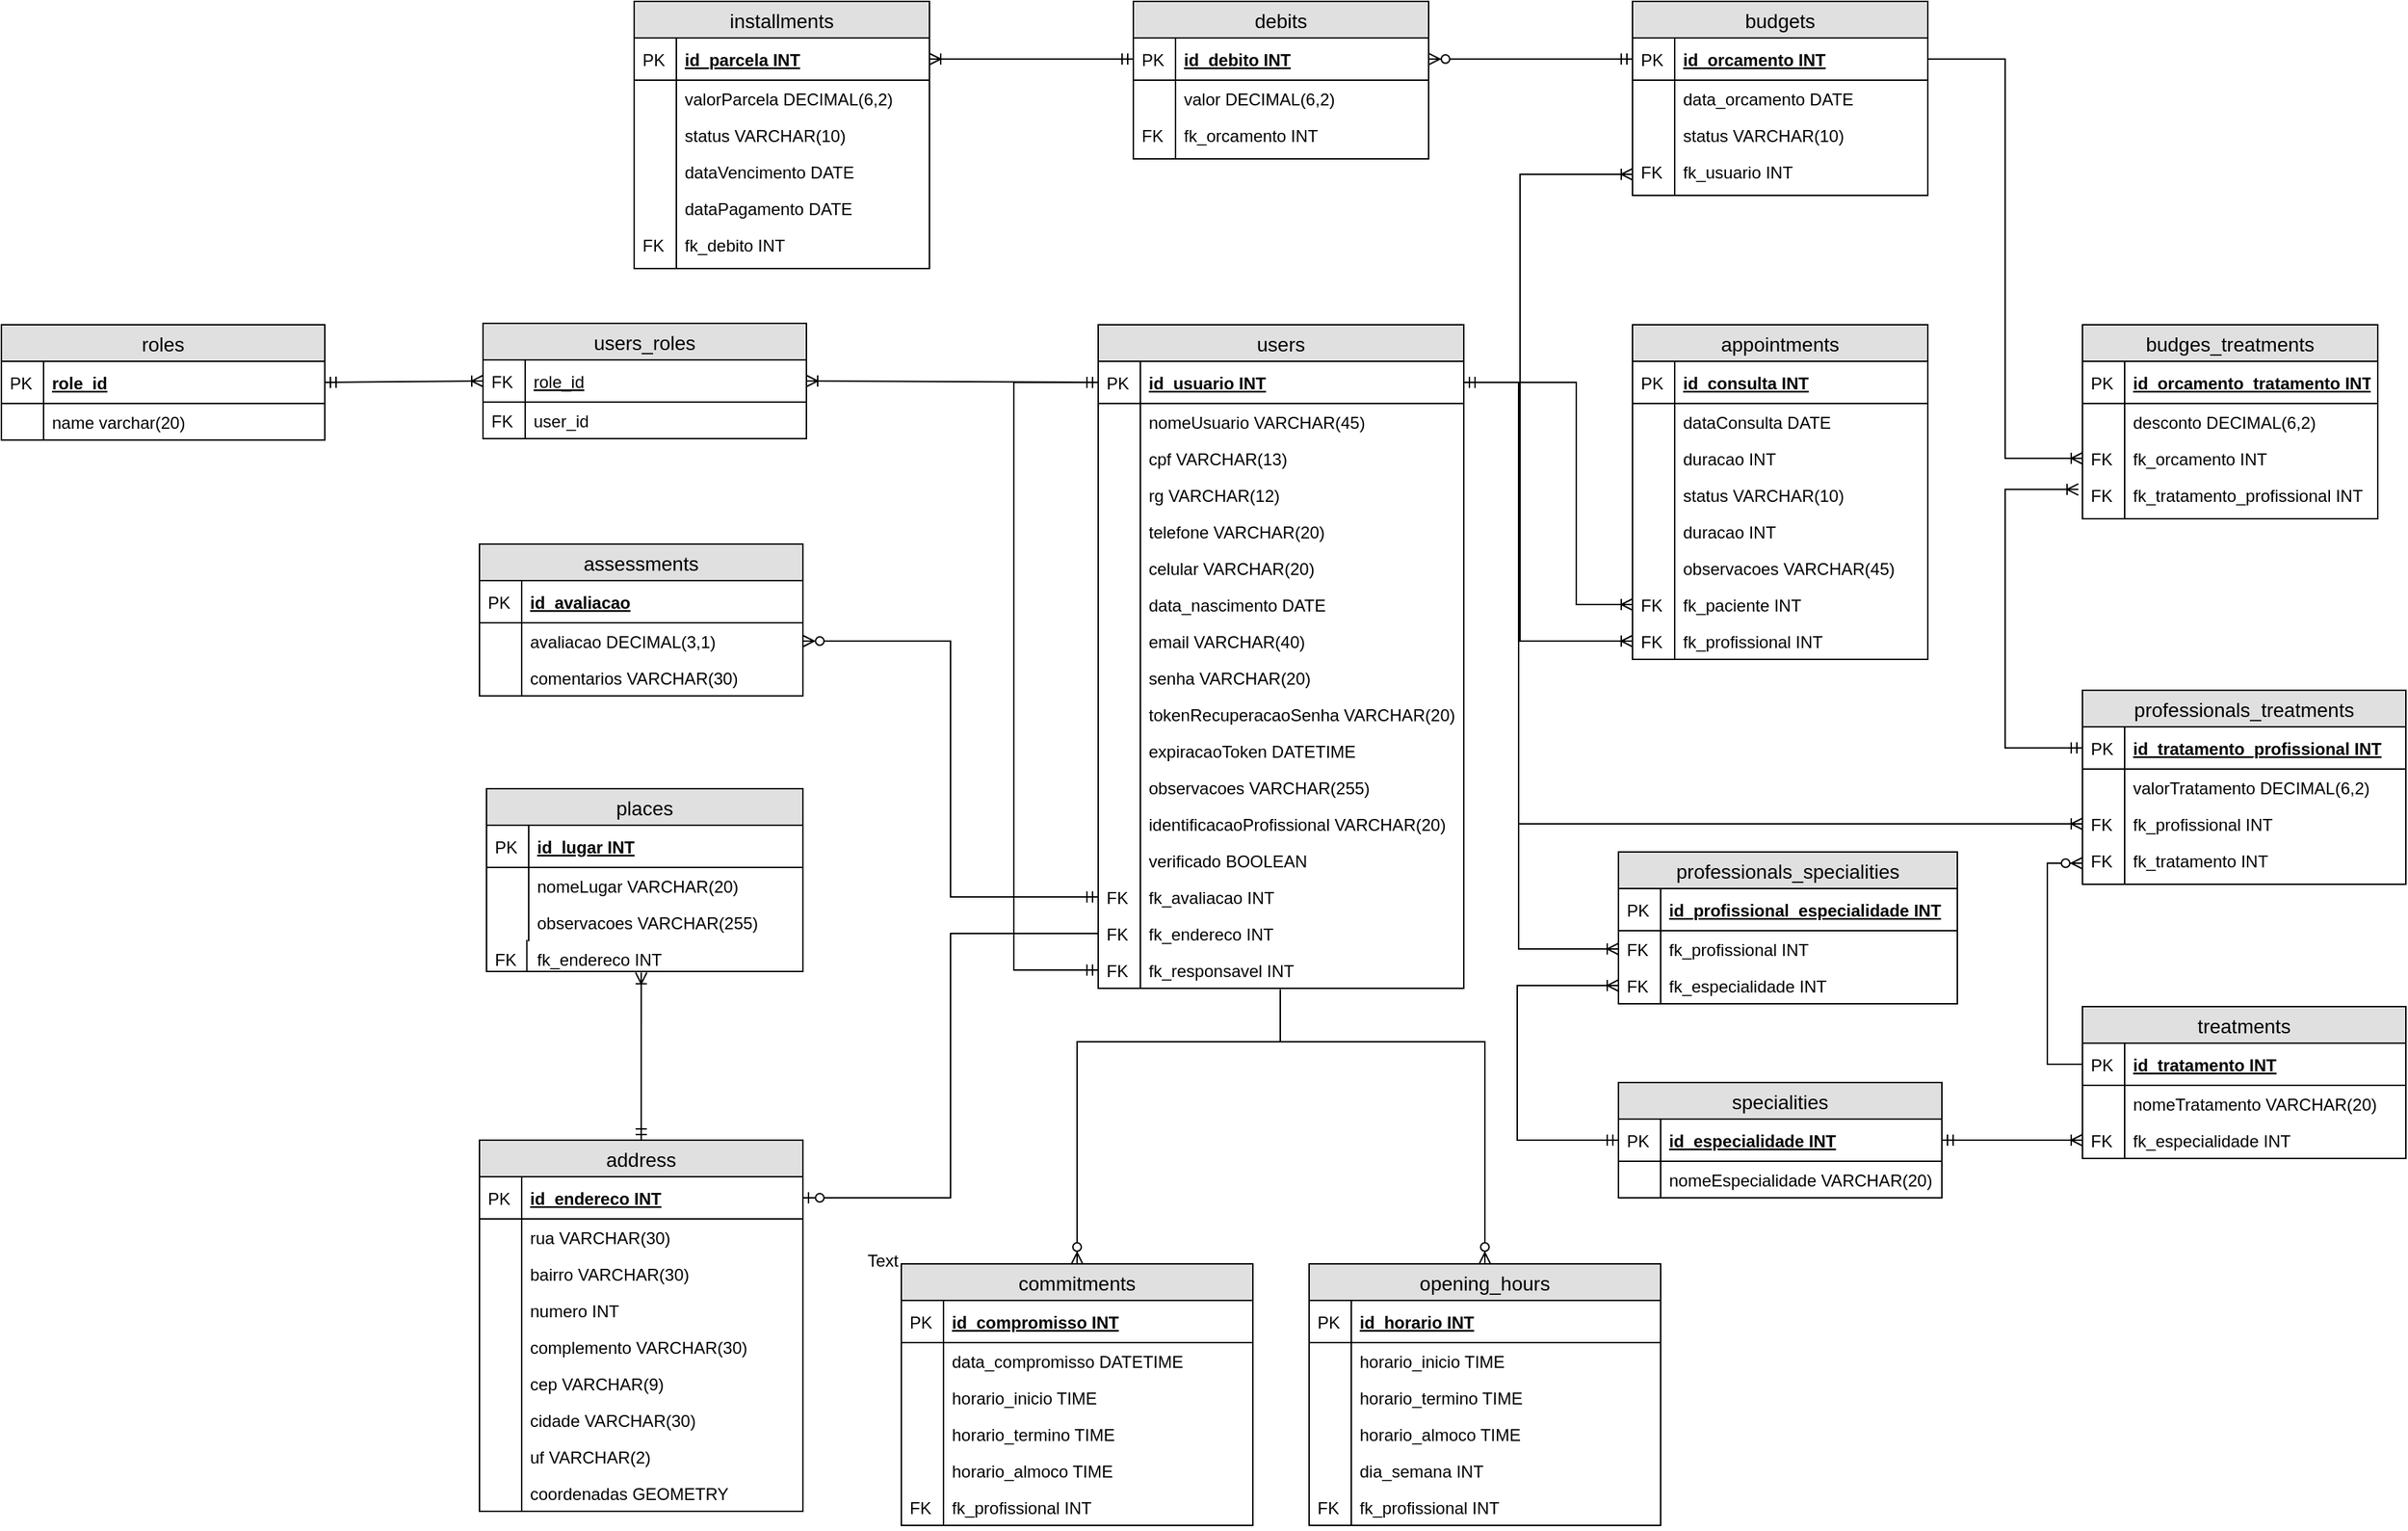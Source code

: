 <mxfile version="12.2.4" pages="1"><diagram id="uXz-uzwH0F022sEO8KX7" name="Page-1"><mxGraphModel dx="1668" dy="1421" grid="0" gridSize="10" guides="1" tooltips="1" connect="1" arrows="1" fold="1" page="1" pageScale="1" pageWidth="850" pageHeight="1100" math="0" shadow="0"><root><mxCell id="0"/><mxCell id="1" parent="0"/><mxCell id="5" value="installments" style="swimlane;fontStyle=0;childLayout=stackLayout;horizontal=1;startSize=26;fillColor=#e0e0e0;horizontalStack=0;resizeParent=1;resizeParentMax=0;resizeLast=0;collapsible=1;marginBottom=0;swimlaneFillColor=#ffffff;align=center;fontSize=14;" parent="1" vertex="1"><mxGeometry x="-210" y="-120" width="210" height="190" as="geometry"/></mxCell><mxCell id="6" value="id_parcela INT" style="shape=partialRectangle;top=0;left=0;right=0;bottom=1;align=left;verticalAlign=middle;fillColor=none;spacingLeft=34;spacingRight=4;overflow=hidden;rotatable=0;points=[[0,0.5],[1,0.5]];portConstraint=eastwest;dropTarget=0;fontStyle=5;fontSize=12;" parent="5" vertex="1"><mxGeometry y="26" width="210" height="30" as="geometry"/></mxCell><mxCell id="7" value="PK" style="shape=partialRectangle;top=0;left=0;bottom=0;fillColor=none;align=left;verticalAlign=middle;spacingLeft=4;spacingRight=4;overflow=hidden;rotatable=0;points=[];portConstraint=eastwest;part=1;fontSize=12;" parent="6" vertex="1" connectable="0"><mxGeometry width="30" height="30" as="geometry"/></mxCell><mxCell id="8" value="valorParcela DECIMAL(6,2)" style="shape=partialRectangle;top=0;left=0;right=0;bottom=0;align=left;verticalAlign=top;fillColor=none;spacingLeft=34;spacingRight=4;overflow=hidden;rotatable=0;points=[[0,0.5],[1,0.5]];portConstraint=eastwest;dropTarget=0;fontSize=12;" parent="5" vertex="1"><mxGeometry y="56" width="210" height="26" as="geometry"/></mxCell><mxCell id="9" value="" style="shape=partialRectangle;top=0;left=0;bottom=0;fillColor=none;align=left;verticalAlign=top;spacingLeft=4;spacingRight=4;overflow=hidden;rotatable=0;points=[];portConstraint=eastwest;part=1;fontSize=12;" parent="8" vertex="1" connectable="0"><mxGeometry width="30" height="26" as="geometry"/></mxCell><mxCell id="10" value="status VARCHAR(10)" style="shape=partialRectangle;top=0;left=0;right=0;bottom=0;align=left;verticalAlign=top;fillColor=none;spacingLeft=34;spacingRight=4;overflow=hidden;rotatable=0;points=[[0,0.5],[1,0.5]];portConstraint=eastwest;dropTarget=0;fontSize=12;" parent="5" vertex="1"><mxGeometry y="82" width="210" height="26" as="geometry"/></mxCell><mxCell id="11" value="" style="shape=partialRectangle;top=0;left=0;bottom=0;fillColor=none;align=left;verticalAlign=top;spacingLeft=4;spacingRight=4;overflow=hidden;rotatable=0;points=[];portConstraint=eastwest;part=1;fontSize=12;" parent="10" vertex="1" connectable="0"><mxGeometry width="30" height="26" as="geometry"/></mxCell><mxCell id="12" value="dataVencimento DATE" style="shape=partialRectangle;top=0;left=0;right=0;bottom=0;align=left;verticalAlign=top;fillColor=none;spacingLeft=34;spacingRight=4;overflow=hidden;rotatable=0;points=[[0,0.5],[1,0.5]];portConstraint=eastwest;dropTarget=0;fontSize=12;" parent="5" vertex="1"><mxGeometry y="108" width="210" height="26" as="geometry"/></mxCell><mxCell id="13" value="" style="shape=partialRectangle;top=0;left=0;bottom=0;fillColor=none;align=left;verticalAlign=top;spacingLeft=4;spacingRight=4;overflow=hidden;rotatable=0;points=[];portConstraint=eastwest;part=1;fontSize=12;" parent="12" vertex="1" connectable="0"><mxGeometry width="30" height="26" as="geometry"/></mxCell><mxCell id="14" value="dataPagamento DATE" style="shape=partialRectangle;top=0;left=0;right=0;bottom=0;align=left;verticalAlign=top;fillColor=none;spacingLeft=34;spacingRight=4;overflow=hidden;rotatable=0;points=[[0,0.5],[1,0.5]];portConstraint=eastwest;dropTarget=0;fontSize=12;" parent="5" vertex="1"><mxGeometry y="134" width="210" height="26" as="geometry"/></mxCell><mxCell id="15" value="" style="shape=partialRectangle;top=0;left=0;bottom=0;fillColor=none;align=left;verticalAlign=top;spacingLeft=4;spacingRight=4;overflow=hidden;rotatable=0;points=[];portConstraint=eastwest;part=1;fontSize=12;" parent="14" vertex="1" connectable="0"><mxGeometry width="30" height="26" as="geometry"/></mxCell><mxCell id="16" value="fk_debito INT" style="shape=partialRectangle;top=0;left=0;right=0;bottom=0;align=left;verticalAlign=top;fillColor=none;spacingLeft=34;spacingRight=4;overflow=hidden;rotatable=0;points=[[0,0.5],[1,0.5]];portConstraint=eastwest;dropTarget=0;fontSize=12;" parent="5" vertex="1"><mxGeometry y="160" width="210" height="30" as="geometry"/></mxCell><mxCell id="17" value="FK" style="shape=partialRectangle;top=0;left=0;bottom=0;fillColor=none;align=left;verticalAlign=top;spacingLeft=4;spacingRight=4;overflow=hidden;rotatable=0;points=[];portConstraint=eastwest;part=1;fontSize=12;" parent="16" vertex="1" connectable="0"><mxGeometry width="30" height="30" as="geometry"/></mxCell><mxCell id="18" value="debits" style="swimlane;fontStyle=0;childLayout=stackLayout;horizontal=1;startSize=26;fillColor=#e0e0e0;horizontalStack=0;resizeParent=1;resizeParentMax=0;resizeLast=0;collapsible=1;marginBottom=0;swimlaneFillColor=#ffffff;align=center;fontSize=14;" parent="1" vertex="1"><mxGeometry x="145" y="-120" width="210" height="112" as="geometry"/></mxCell><mxCell id="19" value="id_debito INT" style="shape=partialRectangle;top=0;left=0;right=0;bottom=1;align=left;verticalAlign=middle;fillColor=none;spacingLeft=34;spacingRight=4;overflow=hidden;rotatable=0;points=[[0,0.5],[1,0.5]];portConstraint=eastwest;dropTarget=0;fontStyle=5;fontSize=12;" parent="18" vertex="1"><mxGeometry y="26" width="210" height="30" as="geometry"/></mxCell><mxCell id="20" value="PK" style="shape=partialRectangle;top=0;left=0;bottom=0;fillColor=none;align=left;verticalAlign=middle;spacingLeft=4;spacingRight=4;overflow=hidden;rotatable=0;points=[];portConstraint=eastwest;part=1;fontSize=12;" parent="19" vertex="1" connectable="0"><mxGeometry width="30" height="30" as="geometry"/></mxCell><mxCell id="21" value="valor DECIMAL(6,2)" style="shape=partialRectangle;top=0;left=0;right=0;bottom=0;align=left;verticalAlign=top;fillColor=none;spacingLeft=34;spacingRight=4;overflow=hidden;rotatable=0;points=[[0,0.5],[1,0.5]];portConstraint=eastwest;dropTarget=0;fontSize=12;" parent="18" vertex="1"><mxGeometry y="56" width="210" height="26" as="geometry"/></mxCell><mxCell id="22" value="" style="shape=partialRectangle;top=0;left=0;bottom=0;fillColor=none;align=left;verticalAlign=top;spacingLeft=4;spacingRight=4;overflow=hidden;rotatable=0;points=[];portConstraint=eastwest;part=1;fontSize=12;" parent="21" vertex="1" connectable="0"><mxGeometry width="30" height="26" as="geometry"/></mxCell><mxCell id="29" value="fk_orcamento INT" style="shape=partialRectangle;top=0;left=0;right=0;bottom=0;align=left;verticalAlign=top;fillColor=none;spacingLeft=34;spacingRight=4;overflow=hidden;rotatable=0;points=[[0,0.5],[1,0.5]];portConstraint=eastwest;dropTarget=0;fontSize=12;" parent="18" vertex="1"><mxGeometry y="82" width="210" height="30" as="geometry"/></mxCell><mxCell id="30" value="FK" style="shape=partialRectangle;top=0;left=0;bottom=0;fillColor=none;align=left;verticalAlign=top;spacingLeft=4;spacingRight=4;overflow=hidden;rotatable=0;points=[];portConstraint=eastwest;part=1;fontSize=12;" parent="29" vertex="1" connectable="0"><mxGeometry width="30" height="30" as="geometry"/></mxCell><mxCell id="NMdXqo2eWiBwRhSOy_k7-30" value="" style="fontSize=12;html=1;endArrow=ERoneToMany;startArrow=ERmandOne;rounded=0;entryX=1;entryY=0.5;entryDx=0;entryDy=0;exitX=0;exitY=0.5;exitDx=0;exitDy=0;" parent="1" source="19" target="6" edge="1"><mxGeometry width="100" height="100" relative="1" as="geometry"><mxPoint x="370" y="290" as="sourcePoint"/><mxPoint x="470" y="190" as="targetPoint"/></mxGeometry></mxCell><mxCell id="NMdXqo2eWiBwRhSOy_k7-44" value="budgets" style="swimlane;fontStyle=0;childLayout=stackLayout;horizontal=1;startSize=26;fillColor=#e0e0e0;horizontalStack=0;resizeParent=1;resizeParentMax=0;resizeLast=0;collapsible=1;marginBottom=0;swimlaneFillColor=#ffffff;align=center;fontSize=14;" parent="1" vertex="1"><mxGeometry x="500" y="-120" width="210" height="138" as="geometry"/></mxCell><mxCell id="NMdXqo2eWiBwRhSOy_k7-45" value="id_orcamento INT" style="shape=partialRectangle;top=0;left=0;right=0;bottom=1;align=left;verticalAlign=middle;fillColor=none;spacingLeft=34;spacingRight=4;overflow=hidden;rotatable=0;points=[[0,0.5],[1,0.5]];portConstraint=eastwest;dropTarget=0;fontStyle=5;fontSize=12;" parent="NMdXqo2eWiBwRhSOy_k7-44" vertex="1"><mxGeometry y="26" width="210" height="30" as="geometry"/></mxCell><mxCell id="NMdXqo2eWiBwRhSOy_k7-46" value="PK" style="shape=partialRectangle;top=0;left=0;bottom=0;fillColor=none;align=left;verticalAlign=middle;spacingLeft=4;spacingRight=4;overflow=hidden;rotatable=0;points=[];portConstraint=eastwest;part=1;fontSize=12;" parent="NMdXqo2eWiBwRhSOy_k7-45" vertex="1" connectable="0"><mxGeometry width="30" height="30" as="geometry"/></mxCell><mxCell id="NMdXqo2eWiBwRhSOy_k7-47" value="data_orcamento DATE" style="shape=partialRectangle;top=0;left=0;right=0;bottom=0;align=left;verticalAlign=top;fillColor=none;spacingLeft=34;spacingRight=4;overflow=hidden;rotatable=0;points=[[0,0.5],[1,0.5]];portConstraint=eastwest;dropTarget=0;fontSize=12;" parent="NMdXqo2eWiBwRhSOy_k7-44" vertex="1"><mxGeometry y="56" width="210" height="26" as="geometry"/></mxCell><mxCell id="NMdXqo2eWiBwRhSOy_k7-48" value="" style="shape=partialRectangle;top=0;left=0;bottom=0;fillColor=none;align=left;verticalAlign=top;spacingLeft=4;spacingRight=4;overflow=hidden;rotatable=0;points=[];portConstraint=eastwest;part=1;fontSize=12;" parent="NMdXqo2eWiBwRhSOy_k7-47" vertex="1" connectable="0"><mxGeometry width="30" height="26" as="geometry"/></mxCell><mxCell id="NMdXqo2eWiBwRhSOy_k7-53" value="status VARCHAR(10)" style="shape=partialRectangle;top=0;left=0;right=0;bottom=0;align=left;verticalAlign=top;fillColor=none;spacingLeft=34;spacingRight=4;overflow=hidden;rotatable=0;points=[[0,0.5],[1,0.5]];portConstraint=eastwest;dropTarget=0;fontSize=12;" parent="NMdXqo2eWiBwRhSOy_k7-44" vertex="1"><mxGeometry y="82" width="210" height="26" as="geometry"/></mxCell><mxCell id="NMdXqo2eWiBwRhSOy_k7-54" value="" style="shape=partialRectangle;top=0;left=0;bottom=0;fillColor=none;align=left;verticalAlign=top;spacingLeft=4;spacingRight=4;overflow=hidden;rotatable=0;points=[];portConstraint=eastwest;part=1;fontSize=12;" parent="NMdXqo2eWiBwRhSOy_k7-53" vertex="1" connectable="0"><mxGeometry width="30" height="26" as="geometry"/></mxCell><mxCell id="NMdXqo2eWiBwRhSOy_k7-49" value="fk_usuario INT" style="shape=partialRectangle;top=0;left=0;right=0;bottom=0;align=left;verticalAlign=top;fillColor=none;spacingLeft=34;spacingRight=4;overflow=hidden;rotatable=0;points=[[0,0.5],[1,0.5]];portConstraint=eastwest;dropTarget=0;fontSize=12;" parent="NMdXqo2eWiBwRhSOy_k7-44" vertex="1"><mxGeometry y="108" width="210" height="30" as="geometry"/></mxCell><mxCell id="NMdXqo2eWiBwRhSOy_k7-50" value="FK" style="shape=partialRectangle;top=0;left=0;bottom=0;fillColor=none;align=left;verticalAlign=top;spacingLeft=4;spacingRight=4;overflow=hidden;rotatable=0;points=[];portConstraint=eastwest;part=1;fontSize=12;" parent="NMdXqo2eWiBwRhSOy_k7-49" vertex="1" connectable="0"><mxGeometry width="30" height="30" as="geometry"/></mxCell><mxCell id="NMdXqo2eWiBwRhSOy_k7-55" value="budges_treatments" style="swimlane;fontStyle=0;childLayout=stackLayout;horizontal=1;startSize=26;fillColor=#e0e0e0;horizontalStack=0;resizeParent=1;resizeParentMax=0;resizeLast=0;collapsible=1;marginBottom=0;swimlaneFillColor=#ffffff;align=center;fontSize=14;" parent="1" vertex="1"><mxGeometry x="820" y="110" width="210" height="138" as="geometry"/></mxCell><mxCell id="NMdXqo2eWiBwRhSOy_k7-56" value="id_orcamento_tratamento INT" style="shape=partialRectangle;top=0;left=0;right=0;bottom=1;align=left;verticalAlign=middle;fillColor=none;spacingLeft=34;spacingRight=4;overflow=hidden;rotatable=0;points=[[0,0.5],[1,0.5]];portConstraint=eastwest;dropTarget=0;fontStyle=5;fontSize=12;" parent="NMdXqo2eWiBwRhSOy_k7-55" vertex="1"><mxGeometry y="26" width="210" height="30" as="geometry"/></mxCell><mxCell id="NMdXqo2eWiBwRhSOy_k7-57" value="PK" style="shape=partialRectangle;top=0;left=0;bottom=0;fillColor=none;align=left;verticalAlign=middle;spacingLeft=4;spacingRight=4;overflow=hidden;rotatable=0;points=[];portConstraint=eastwest;part=1;fontSize=12;" parent="NMdXqo2eWiBwRhSOy_k7-56" vertex="1" connectable="0"><mxGeometry width="30" height="30" as="geometry"/></mxCell><mxCell id="NMdXqo2eWiBwRhSOy_k7-58" value="desconto DECIMAL(6,2)" style="shape=partialRectangle;top=0;left=0;right=0;bottom=0;align=left;verticalAlign=top;fillColor=none;spacingLeft=34;spacingRight=4;overflow=hidden;rotatable=0;points=[[0,0.5],[1,0.5]];portConstraint=eastwest;dropTarget=0;fontSize=12;" parent="NMdXqo2eWiBwRhSOy_k7-55" vertex="1"><mxGeometry y="56" width="210" height="26" as="geometry"/></mxCell><mxCell id="NMdXqo2eWiBwRhSOy_k7-59" value="" style="shape=partialRectangle;top=0;left=0;bottom=0;fillColor=none;align=left;verticalAlign=top;spacingLeft=4;spacingRight=4;overflow=hidden;rotatable=0;points=[];portConstraint=eastwest;part=1;fontSize=12;" parent="NMdXqo2eWiBwRhSOy_k7-58" vertex="1" connectable="0"><mxGeometry width="30" height="26" as="geometry"/></mxCell><mxCell id="NMdXqo2eWiBwRhSOy_k7-60" value="fk_orcamento INT" style="shape=partialRectangle;top=0;left=0;right=0;bottom=0;align=left;verticalAlign=top;fillColor=none;spacingLeft=34;spacingRight=4;overflow=hidden;rotatable=0;points=[[0,0.5],[1,0.5]];portConstraint=eastwest;dropTarget=0;fontSize=12;" parent="NMdXqo2eWiBwRhSOy_k7-55" vertex="1"><mxGeometry y="82" width="210" height="26" as="geometry"/></mxCell><mxCell id="NMdXqo2eWiBwRhSOy_k7-61" value="FK" style="shape=partialRectangle;top=0;left=0;bottom=0;fillColor=none;align=left;verticalAlign=top;spacingLeft=4;spacingRight=4;overflow=hidden;rotatable=0;points=[];portConstraint=eastwest;part=1;fontSize=12;" parent="NMdXqo2eWiBwRhSOy_k7-60" vertex="1" connectable="0"><mxGeometry width="30" height="26" as="geometry"/></mxCell><mxCell id="NMdXqo2eWiBwRhSOy_k7-62" value="fk_tratamento_profissional INT" style="shape=partialRectangle;top=0;left=0;right=0;bottom=0;align=left;verticalAlign=top;fillColor=none;spacingLeft=34;spacingRight=4;overflow=hidden;rotatable=0;points=[[0,0.5],[1,0.5]];portConstraint=eastwest;dropTarget=0;fontSize=12;" parent="NMdXqo2eWiBwRhSOy_k7-55" vertex="1"><mxGeometry y="108" width="210" height="30" as="geometry"/></mxCell><mxCell id="NMdXqo2eWiBwRhSOy_k7-63" value="FK" style="shape=partialRectangle;top=0;left=0;bottom=0;fillColor=none;align=left;verticalAlign=top;spacingLeft=4;spacingRight=4;overflow=hidden;rotatable=0;points=[];portConstraint=eastwest;part=1;fontSize=12;" parent="NMdXqo2eWiBwRhSOy_k7-62" vertex="1" connectable="0"><mxGeometry width="30" height="30" as="geometry"/></mxCell><mxCell id="NMdXqo2eWiBwRhSOy_k7-64" value="professionals_treatments" style="swimlane;fontStyle=0;childLayout=stackLayout;horizontal=1;startSize=26;fillColor=#e0e0e0;horizontalStack=0;resizeParent=1;resizeParentMax=0;resizeLast=0;collapsible=1;marginBottom=0;swimlaneFillColor=#ffffff;align=center;fontSize=14;" parent="1" vertex="1"><mxGeometry x="820" y="370" width="230" height="138" as="geometry"/></mxCell><mxCell id="NMdXqo2eWiBwRhSOy_k7-65" value="id_tratamento_profissional INT" style="shape=partialRectangle;top=0;left=0;right=0;bottom=1;align=left;verticalAlign=middle;fillColor=none;spacingLeft=34;spacingRight=4;overflow=hidden;rotatable=0;points=[[0,0.5],[1,0.5]];portConstraint=eastwest;dropTarget=0;fontStyle=5;fontSize=12;" parent="NMdXqo2eWiBwRhSOy_k7-64" vertex="1"><mxGeometry y="26" width="230" height="30" as="geometry"/></mxCell><mxCell id="NMdXqo2eWiBwRhSOy_k7-66" value="PK" style="shape=partialRectangle;top=0;left=0;bottom=0;fillColor=none;align=left;verticalAlign=middle;spacingLeft=4;spacingRight=4;overflow=hidden;rotatable=0;points=[];portConstraint=eastwest;part=1;fontSize=12;" parent="NMdXqo2eWiBwRhSOy_k7-65" vertex="1" connectable="0"><mxGeometry width="30" height="30" as="geometry"/></mxCell><mxCell id="NMdXqo2eWiBwRhSOy_k7-67" value="valorTratamento DECIMAL(6,2)" style="shape=partialRectangle;top=0;left=0;right=0;bottom=0;align=left;verticalAlign=top;fillColor=none;spacingLeft=34;spacingRight=4;overflow=hidden;rotatable=0;points=[[0,0.5],[1,0.5]];portConstraint=eastwest;dropTarget=0;fontSize=12;" parent="NMdXqo2eWiBwRhSOy_k7-64" vertex="1"><mxGeometry y="56" width="230" height="26" as="geometry"/></mxCell><mxCell id="NMdXqo2eWiBwRhSOy_k7-68" value="" style="shape=partialRectangle;top=0;left=0;bottom=0;fillColor=none;align=left;verticalAlign=top;spacingLeft=4;spacingRight=4;overflow=hidden;rotatable=0;points=[];portConstraint=eastwest;part=1;fontSize=12;" parent="NMdXqo2eWiBwRhSOy_k7-67" vertex="1" connectable="0"><mxGeometry width="30" height="26" as="geometry"/></mxCell><mxCell id="NMdXqo2eWiBwRhSOy_k7-69" value="fk_profissional INT" style="shape=partialRectangle;top=0;left=0;right=0;bottom=0;align=left;verticalAlign=top;fillColor=none;spacingLeft=34;spacingRight=4;overflow=hidden;rotatable=0;points=[[0,0.5],[1,0.5]];portConstraint=eastwest;dropTarget=0;fontSize=12;" parent="NMdXqo2eWiBwRhSOy_k7-64" vertex="1"><mxGeometry y="82" width="230" height="26" as="geometry"/></mxCell><mxCell id="NMdXqo2eWiBwRhSOy_k7-70" value="FK" style="shape=partialRectangle;top=0;left=0;bottom=0;fillColor=none;align=left;verticalAlign=top;spacingLeft=4;spacingRight=4;overflow=hidden;rotatable=0;points=[];portConstraint=eastwest;part=1;fontSize=12;" parent="NMdXqo2eWiBwRhSOy_k7-69" vertex="1" connectable="0"><mxGeometry width="30" height="26" as="geometry"/></mxCell><mxCell id="NMdXqo2eWiBwRhSOy_k7-71" value="fk_tratamento INT" style="shape=partialRectangle;top=0;left=0;right=0;bottom=0;align=left;verticalAlign=top;fillColor=none;spacingLeft=34;spacingRight=4;overflow=hidden;rotatable=0;points=[[0,0.5],[1,0.5]];portConstraint=eastwest;dropTarget=0;fontSize=12;" parent="NMdXqo2eWiBwRhSOy_k7-64" vertex="1"><mxGeometry y="108" width="230" height="30" as="geometry"/></mxCell><mxCell id="NMdXqo2eWiBwRhSOy_k7-72" value="FK" style="shape=partialRectangle;top=0;left=0;bottom=0;fillColor=none;align=left;verticalAlign=top;spacingLeft=4;spacingRight=4;overflow=hidden;rotatable=0;points=[];portConstraint=eastwest;part=1;fontSize=12;" parent="NMdXqo2eWiBwRhSOy_k7-71" vertex="1" connectable="0"><mxGeometry width="30" height="30" as="geometry"/></mxCell><mxCell id="NMdXqo2eWiBwRhSOy_k7-73" value="treatments" style="swimlane;fontStyle=0;childLayout=stackLayout;horizontal=1;startSize=26;fillColor=#e0e0e0;horizontalStack=0;resizeParent=1;resizeParentMax=0;resizeLast=0;collapsible=1;marginBottom=0;swimlaneFillColor=#ffffff;align=center;fontSize=14;" parent="1" vertex="1"><mxGeometry x="820" y="595" width="230" height="108" as="geometry"/></mxCell><mxCell id="NMdXqo2eWiBwRhSOy_k7-74" value="id_tratamento INT" style="shape=partialRectangle;top=0;left=0;right=0;bottom=1;align=left;verticalAlign=middle;fillColor=none;spacingLeft=34;spacingRight=4;overflow=hidden;rotatable=0;points=[[0,0.5],[1,0.5]];portConstraint=eastwest;dropTarget=0;fontStyle=5;fontSize=12;" parent="NMdXqo2eWiBwRhSOy_k7-73" vertex="1"><mxGeometry y="26" width="230" height="30" as="geometry"/></mxCell><mxCell id="NMdXqo2eWiBwRhSOy_k7-75" value="PK" style="shape=partialRectangle;top=0;left=0;bottom=0;fillColor=none;align=left;verticalAlign=middle;spacingLeft=4;spacingRight=4;overflow=hidden;rotatable=0;points=[];portConstraint=eastwest;part=1;fontSize=12;" parent="NMdXqo2eWiBwRhSOy_k7-74" vertex="1" connectable="0"><mxGeometry width="30" height="30" as="geometry"/></mxCell><mxCell id="NMdXqo2eWiBwRhSOy_k7-76" value="nomeTratamento VARCHAR(20)" style="shape=partialRectangle;top=0;left=0;right=0;bottom=0;align=left;verticalAlign=top;fillColor=none;spacingLeft=34;spacingRight=4;overflow=hidden;rotatable=0;points=[[0,0.5],[1,0.5]];portConstraint=eastwest;dropTarget=0;fontSize=12;" parent="NMdXqo2eWiBwRhSOy_k7-73" vertex="1"><mxGeometry y="56" width="230" height="26" as="geometry"/></mxCell><mxCell id="NMdXqo2eWiBwRhSOy_k7-77" value="" style="shape=partialRectangle;top=0;left=0;bottom=0;fillColor=none;align=left;verticalAlign=top;spacingLeft=4;spacingRight=4;overflow=hidden;rotatable=0;points=[];portConstraint=eastwest;part=1;fontSize=12;" parent="NMdXqo2eWiBwRhSOy_k7-76" vertex="1" connectable="0"><mxGeometry width="30" height="26" as="geometry"/></mxCell><mxCell id="NMdXqo2eWiBwRhSOy_k7-78" value="fk_especialidade INT" style="shape=partialRectangle;top=0;left=0;right=0;bottom=0;align=left;verticalAlign=top;fillColor=none;spacingLeft=34;spacingRight=4;overflow=hidden;rotatable=0;points=[[0,0.5],[1,0.5]];portConstraint=eastwest;dropTarget=0;fontSize=12;" parent="NMdXqo2eWiBwRhSOy_k7-73" vertex="1"><mxGeometry y="82" width="230" height="26" as="geometry"/></mxCell><mxCell id="NMdXqo2eWiBwRhSOy_k7-79" value="FK" style="shape=partialRectangle;top=0;left=0;bottom=0;fillColor=none;align=left;verticalAlign=top;spacingLeft=4;spacingRight=4;overflow=hidden;rotatable=0;points=[];portConstraint=eastwest;part=1;fontSize=12;" parent="NMdXqo2eWiBwRhSOy_k7-78" vertex="1" connectable="0"><mxGeometry width="30" height="26" as="geometry"/></mxCell><mxCell id="NMdXqo2eWiBwRhSOy_k7-82" value="specialities" style="swimlane;fontStyle=0;childLayout=stackLayout;horizontal=1;startSize=26;fillColor=#e0e0e0;horizontalStack=0;resizeParent=1;resizeParentMax=0;resizeLast=0;collapsible=1;marginBottom=0;swimlaneFillColor=#ffffff;align=center;fontSize=14;" parent="1" vertex="1"><mxGeometry x="490" y="649" width="230" height="82" as="geometry"/></mxCell><mxCell id="NMdXqo2eWiBwRhSOy_k7-83" value="id_especialidade INT" style="shape=partialRectangle;top=0;left=0;right=0;bottom=1;align=left;verticalAlign=middle;fillColor=none;spacingLeft=34;spacingRight=4;overflow=hidden;rotatable=0;points=[[0,0.5],[1,0.5]];portConstraint=eastwest;dropTarget=0;fontStyle=5;fontSize=12;" parent="NMdXqo2eWiBwRhSOy_k7-82" vertex="1"><mxGeometry y="26" width="230" height="30" as="geometry"/></mxCell><mxCell id="NMdXqo2eWiBwRhSOy_k7-84" value="PK" style="shape=partialRectangle;top=0;left=0;bottom=0;fillColor=none;align=left;verticalAlign=middle;spacingLeft=4;spacingRight=4;overflow=hidden;rotatable=0;points=[];portConstraint=eastwest;part=1;fontSize=12;" parent="NMdXqo2eWiBwRhSOy_k7-83" vertex="1" connectable="0"><mxGeometry width="30" height="30" as="geometry"/></mxCell><mxCell id="NMdXqo2eWiBwRhSOy_k7-85" value="nomeEspecialidade VARCHAR(20)" style="shape=partialRectangle;top=0;left=0;right=0;bottom=0;align=left;verticalAlign=top;fillColor=none;spacingLeft=34;spacingRight=4;overflow=hidden;rotatable=0;points=[[0,0.5],[1,0.5]];portConstraint=eastwest;dropTarget=0;fontSize=12;" parent="NMdXqo2eWiBwRhSOy_k7-82" vertex="1"><mxGeometry y="56" width="230" height="26" as="geometry"/></mxCell><mxCell id="NMdXqo2eWiBwRhSOy_k7-86" value="" style="shape=partialRectangle;top=0;left=0;bottom=0;fillColor=none;align=left;verticalAlign=top;spacingLeft=4;spacingRight=4;overflow=hidden;rotatable=0;points=[];portConstraint=eastwest;part=1;fontSize=12;" parent="NMdXqo2eWiBwRhSOy_k7-85" vertex="1" connectable="0"><mxGeometry width="30" height="26" as="geometry"/></mxCell><mxCell id="NMdXqo2eWiBwRhSOy_k7-89" value="address" style="swimlane;fontStyle=0;childLayout=stackLayout;horizontal=1;startSize=26;fillColor=#e0e0e0;horizontalStack=0;resizeParent=1;resizeParentMax=0;resizeLast=0;collapsible=1;marginBottom=0;swimlaneFillColor=#ffffff;align=center;fontSize=14;" parent="1" vertex="1"><mxGeometry x="-320" y="690" width="230" height="264" as="geometry"/></mxCell><mxCell id="NMdXqo2eWiBwRhSOy_k7-90" value="id_endereco INT" style="shape=partialRectangle;top=0;left=0;right=0;bottom=1;align=left;verticalAlign=middle;fillColor=none;spacingLeft=34;spacingRight=4;overflow=hidden;rotatable=0;points=[[0,0.5],[1,0.5]];portConstraint=eastwest;dropTarget=0;fontStyle=5;fontSize=12;" parent="NMdXqo2eWiBwRhSOy_k7-89" vertex="1"><mxGeometry y="26" width="230" height="30" as="geometry"/></mxCell><mxCell id="NMdXqo2eWiBwRhSOy_k7-91" value="PK" style="shape=partialRectangle;top=0;left=0;bottom=0;fillColor=none;align=left;verticalAlign=middle;spacingLeft=4;spacingRight=4;overflow=hidden;rotatable=0;points=[];portConstraint=eastwest;part=1;fontSize=12;" parent="NMdXqo2eWiBwRhSOy_k7-90" vertex="1" connectable="0"><mxGeometry width="30" height="30" as="geometry"/></mxCell><mxCell id="NMdXqo2eWiBwRhSOy_k7-92" value="rua VARCHAR(30)" style="shape=partialRectangle;top=0;left=0;right=0;bottom=0;align=left;verticalAlign=top;fillColor=none;spacingLeft=34;spacingRight=4;overflow=hidden;rotatable=0;points=[[0,0.5],[1,0.5]];portConstraint=eastwest;dropTarget=0;fontSize=12;" parent="NMdXqo2eWiBwRhSOy_k7-89" vertex="1"><mxGeometry y="56" width="230" height="26" as="geometry"/></mxCell><mxCell id="NMdXqo2eWiBwRhSOy_k7-93" value="" style="shape=partialRectangle;top=0;left=0;bottom=0;fillColor=none;align=left;verticalAlign=top;spacingLeft=4;spacingRight=4;overflow=hidden;rotatable=0;points=[];portConstraint=eastwest;part=1;fontSize=12;" parent="NMdXqo2eWiBwRhSOy_k7-92" vertex="1" connectable="0"><mxGeometry width="30" height="26" as="geometry"/></mxCell><mxCell id="NMdXqo2eWiBwRhSOy_k7-99" value="bairro VARCHAR(30)" style="shape=partialRectangle;top=0;left=0;right=0;bottom=0;align=left;verticalAlign=top;fillColor=none;spacingLeft=34;spacingRight=4;overflow=hidden;rotatable=0;points=[[0,0.5],[1,0.5]];portConstraint=eastwest;dropTarget=0;fontSize=12;" parent="NMdXqo2eWiBwRhSOy_k7-89" vertex="1"><mxGeometry y="82" width="230" height="26" as="geometry"/></mxCell><mxCell id="NMdXqo2eWiBwRhSOy_k7-100" value="" style="shape=partialRectangle;top=0;left=0;bottom=0;fillColor=none;align=left;verticalAlign=top;spacingLeft=4;spacingRight=4;overflow=hidden;rotatable=0;points=[];portConstraint=eastwest;part=1;fontSize=12;" parent="NMdXqo2eWiBwRhSOy_k7-99" vertex="1" connectable="0"><mxGeometry width="30" height="26" as="geometry"/></mxCell><mxCell id="NMdXqo2eWiBwRhSOy_k7-101" value="numero INT" style="shape=partialRectangle;top=0;left=0;right=0;bottom=0;align=left;verticalAlign=top;fillColor=none;spacingLeft=34;spacingRight=4;overflow=hidden;rotatable=0;points=[[0,0.5],[1,0.5]];portConstraint=eastwest;dropTarget=0;fontSize=12;" parent="NMdXqo2eWiBwRhSOy_k7-89" vertex="1"><mxGeometry y="108" width="230" height="26" as="geometry"/></mxCell><mxCell id="NMdXqo2eWiBwRhSOy_k7-102" value="" style="shape=partialRectangle;top=0;left=0;bottom=0;fillColor=none;align=left;verticalAlign=top;spacingLeft=4;spacingRight=4;overflow=hidden;rotatable=0;points=[];portConstraint=eastwest;part=1;fontSize=12;" parent="NMdXqo2eWiBwRhSOy_k7-101" vertex="1" connectable="0"><mxGeometry width="30" height="26" as="geometry"/></mxCell><mxCell id="NMdXqo2eWiBwRhSOy_k7-103" value="complemento VARCHAR(30)" style="shape=partialRectangle;top=0;left=0;right=0;bottom=0;align=left;verticalAlign=top;fillColor=none;spacingLeft=34;spacingRight=4;overflow=hidden;rotatable=0;points=[[0,0.5],[1,0.5]];portConstraint=eastwest;dropTarget=0;fontSize=12;" parent="NMdXqo2eWiBwRhSOy_k7-89" vertex="1"><mxGeometry y="134" width="230" height="26" as="geometry"/></mxCell><mxCell id="NMdXqo2eWiBwRhSOy_k7-104" value="" style="shape=partialRectangle;top=0;left=0;bottom=0;fillColor=none;align=left;verticalAlign=top;spacingLeft=4;spacingRight=4;overflow=hidden;rotatable=0;points=[];portConstraint=eastwest;part=1;fontSize=12;" parent="NMdXqo2eWiBwRhSOy_k7-103" vertex="1" connectable="0"><mxGeometry width="30" height="26" as="geometry"/></mxCell><mxCell id="NMdXqo2eWiBwRhSOy_k7-105" value="cep VARCHAR(9)" style="shape=partialRectangle;top=0;left=0;right=0;bottom=0;align=left;verticalAlign=top;fillColor=none;spacingLeft=34;spacingRight=4;overflow=hidden;rotatable=0;points=[[0,0.5],[1,0.5]];portConstraint=eastwest;dropTarget=0;fontSize=12;" parent="NMdXqo2eWiBwRhSOy_k7-89" vertex="1"><mxGeometry y="160" width="230" height="26" as="geometry"/></mxCell><mxCell id="NMdXqo2eWiBwRhSOy_k7-106" value="" style="shape=partialRectangle;top=0;left=0;bottom=0;fillColor=none;align=left;verticalAlign=top;spacingLeft=4;spacingRight=4;overflow=hidden;rotatable=0;points=[];portConstraint=eastwest;part=1;fontSize=12;" parent="NMdXqo2eWiBwRhSOy_k7-105" vertex="1" connectable="0"><mxGeometry width="30" height="26" as="geometry"/></mxCell><mxCell id="NMdXqo2eWiBwRhSOy_k7-107" value="cidade VARCHAR(30)" style="shape=partialRectangle;top=0;left=0;right=0;bottom=0;align=left;verticalAlign=top;fillColor=none;spacingLeft=34;spacingRight=4;overflow=hidden;rotatable=0;points=[[0,0.5],[1,0.5]];portConstraint=eastwest;dropTarget=0;fontSize=12;" parent="NMdXqo2eWiBwRhSOy_k7-89" vertex="1"><mxGeometry y="186" width="230" height="26" as="geometry"/></mxCell><mxCell id="NMdXqo2eWiBwRhSOy_k7-108" value="" style="shape=partialRectangle;top=0;left=0;bottom=0;fillColor=none;align=left;verticalAlign=top;spacingLeft=4;spacingRight=4;overflow=hidden;rotatable=0;points=[];portConstraint=eastwest;part=1;fontSize=12;" parent="NMdXqo2eWiBwRhSOy_k7-107" vertex="1" connectable="0"><mxGeometry width="30" height="26" as="geometry"/></mxCell><mxCell id="NMdXqo2eWiBwRhSOy_k7-109" value="uf VARCHAR(2)" style="shape=partialRectangle;top=0;left=0;right=0;bottom=0;align=left;verticalAlign=top;fillColor=none;spacingLeft=34;spacingRight=4;overflow=hidden;rotatable=0;points=[[0,0.5],[1,0.5]];portConstraint=eastwest;dropTarget=0;fontSize=12;" parent="NMdXqo2eWiBwRhSOy_k7-89" vertex="1"><mxGeometry y="212" width="230" height="26" as="geometry"/></mxCell><mxCell id="NMdXqo2eWiBwRhSOy_k7-110" value="" style="shape=partialRectangle;top=0;left=0;bottom=0;fillColor=none;align=left;verticalAlign=top;spacingLeft=4;spacingRight=4;overflow=hidden;rotatable=0;points=[];portConstraint=eastwest;part=1;fontSize=12;" parent="NMdXqo2eWiBwRhSOy_k7-109" vertex="1" connectable="0"><mxGeometry width="30" height="26" as="geometry"/></mxCell><mxCell id="NMdXqo2eWiBwRhSOy_k7-111" value="coordenadas GEOMETRY" style="shape=partialRectangle;top=0;left=0;right=0;bottom=0;align=left;verticalAlign=top;fillColor=none;spacingLeft=34;spacingRight=4;overflow=hidden;rotatable=0;points=[[0,0.5],[1,0.5]];portConstraint=eastwest;dropTarget=0;fontSize=12;" parent="NMdXqo2eWiBwRhSOy_k7-89" vertex="1"><mxGeometry y="238" width="230" height="26" as="geometry"/></mxCell><mxCell id="NMdXqo2eWiBwRhSOy_k7-112" value="" style="shape=partialRectangle;top=0;left=0;bottom=0;fillColor=none;align=left;verticalAlign=top;spacingLeft=4;spacingRight=4;overflow=hidden;rotatable=0;points=[];portConstraint=eastwest;part=1;fontSize=12;" parent="NMdXqo2eWiBwRhSOy_k7-111" vertex="1" connectable="0"><mxGeometry width="30" height="26" as="geometry"/></mxCell><mxCell id="NMdXqo2eWiBwRhSOy_k7-115" value="places" style="swimlane;fontStyle=0;childLayout=stackLayout;horizontal=1;startSize=26;fillColor=#e0e0e0;horizontalStack=0;resizeParent=1;resizeParentMax=0;resizeLast=0;collapsible=1;marginBottom=0;swimlaneFillColor=#ffffff;align=center;fontSize=14;" parent="1" vertex="1"><mxGeometry x="-315" y="440" width="225" height="130" as="geometry"/></mxCell><mxCell id="NMdXqo2eWiBwRhSOy_k7-116" value="id_lugar INT" style="shape=partialRectangle;top=0;left=0;right=0;bottom=1;align=left;verticalAlign=middle;fillColor=none;spacingLeft=34;spacingRight=4;overflow=hidden;rotatable=0;points=[[0,0.5],[1,0.5]];portConstraint=eastwest;dropTarget=0;fontStyle=5;fontSize=12;" parent="NMdXqo2eWiBwRhSOy_k7-115" vertex="1"><mxGeometry y="26" width="225" height="30" as="geometry"/></mxCell><mxCell id="NMdXqo2eWiBwRhSOy_k7-117" value="PK" style="shape=partialRectangle;top=0;left=0;bottom=0;fillColor=none;align=left;verticalAlign=middle;spacingLeft=4;spacingRight=4;overflow=hidden;rotatable=0;points=[];portConstraint=eastwest;part=1;fontSize=12;" parent="NMdXqo2eWiBwRhSOy_k7-116" vertex="1" connectable="0"><mxGeometry width="30" height="30" as="geometry"/></mxCell><mxCell id="NMdXqo2eWiBwRhSOy_k7-118" value="nomeLugar VARCHAR(20)" style="shape=partialRectangle;top=0;left=0;right=0;bottom=0;align=left;verticalAlign=top;fillColor=none;spacingLeft=34;spacingRight=4;overflow=hidden;rotatable=0;points=[[0,0.5],[1,0.5]];portConstraint=eastwest;dropTarget=0;fontSize=12;" parent="NMdXqo2eWiBwRhSOy_k7-115" vertex="1"><mxGeometry y="56" width="225" height="26" as="geometry"/></mxCell><mxCell id="NMdXqo2eWiBwRhSOy_k7-119" value="" style="shape=partialRectangle;top=0;left=0;bottom=0;fillColor=none;align=left;verticalAlign=top;spacingLeft=4;spacingRight=4;overflow=hidden;rotatable=0;points=[];portConstraint=eastwest;part=1;fontSize=12;" parent="NMdXqo2eWiBwRhSOy_k7-118" vertex="1" connectable="0"><mxGeometry width="30" height="26" as="geometry"/></mxCell><mxCell id="NMdXqo2eWiBwRhSOy_k7-120" value="observacoes VARCHAR(255)" style="shape=partialRectangle;top=0;left=0;right=0;bottom=0;align=left;verticalAlign=top;fillColor=none;spacingLeft=34;spacingRight=4;overflow=hidden;rotatable=0;points=[[0,0.5],[1,0.5]];portConstraint=eastwest;dropTarget=0;fontSize=12;" parent="NMdXqo2eWiBwRhSOy_k7-115" vertex="1"><mxGeometry y="82" width="225" height="26" as="geometry"/></mxCell><mxCell id="NMdXqo2eWiBwRhSOy_k7-121" value="" style="shape=partialRectangle;top=0;left=0;bottom=0;fillColor=none;align=left;verticalAlign=top;spacingLeft=4;spacingRight=4;overflow=hidden;rotatable=0;points=[];portConstraint=eastwest;part=1;fontSize=12;" parent="NMdXqo2eWiBwRhSOy_k7-120" vertex="1" connectable="0"><mxGeometry width="30" height="26" as="geometry"/></mxCell><mxCell id="NMdXqo2eWiBwRhSOy_k7-122" value="fk_endereco INT" style="shape=partialRectangle;top=0;left=0;right=0;bottom=0;align=left;verticalAlign=top;fillColor=none;spacingLeft=34;spacingRight=4;overflow=hidden;rotatable=0;points=[[0,0.5],[1,0.5]];portConstraint=eastwest;dropTarget=0;fontSize=12;" parent="NMdXqo2eWiBwRhSOy_k7-115" vertex="1"><mxGeometry y="108" width="225" height="22" as="geometry"/></mxCell><mxCell id="NMdXqo2eWiBwRhSOy_k7-123" value="FK" style="shape=partialRectangle;top=0;left=0;bottom=0;fillColor=none;align=left;verticalAlign=top;spacingLeft=4;spacingRight=4;overflow=hidden;rotatable=0;points=[];portConstraint=eastwest;part=1;fontSize=12;" parent="NMdXqo2eWiBwRhSOy_k7-122" vertex="1" connectable="0"><mxGeometry width="28.696" height="22" as="geometry"/></mxCell><mxCell id="NMdXqo2eWiBwRhSOy_k7-124" value="appointments" style="swimlane;fontStyle=0;childLayout=stackLayout;horizontal=1;startSize=26;fillColor=#e0e0e0;horizontalStack=0;resizeParent=1;resizeParentMax=0;resizeLast=0;collapsible=1;marginBottom=0;swimlaneFillColor=#ffffff;align=center;fontSize=14;" parent="1" vertex="1"><mxGeometry x="500" y="110" width="210" height="238" as="geometry"/></mxCell><mxCell id="NMdXqo2eWiBwRhSOy_k7-125" value="id_consulta INT" style="shape=partialRectangle;top=0;left=0;right=0;bottom=1;align=left;verticalAlign=middle;fillColor=none;spacingLeft=34;spacingRight=4;overflow=hidden;rotatable=0;points=[[0,0.5],[1,0.5]];portConstraint=eastwest;dropTarget=0;fontStyle=5;fontSize=12;" parent="NMdXqo2eWiBwRhSOy_k7-124" vertex="1"><mxGeometry y="26" width="210" height="30" as="geometry"/></mxCell><mxCell id="NMdXqo2eWiBwRhSOy_k7-126" value="PK" style="shape=partialRectangle;top=0;left=0;bottom=0;fillColor=none;align=left;verticalAlign=middle;spacingLeft=4;spacingRight=4;overflow=hidden;rotatable=0;points=[];portConstraint=eastwest;part=1;fontSize=12;" parent="NMdXqo2eWiBwRhSOy_k7-125" vertex="1" connectable="0"><mxGeometry width="30" height="30" as="geometry"/></mxCell><mxCell id="NMdXqo2eWiBwRhSOy_k7-127" value="dataConsulta DATE" style="shape=partialRectangle;top=0;left=0;right=0;bottom=0;align=left;verticalAlign=top;fillColor=none;spacingLeft=34;spacingRight=4;overflow=hidden;rotatable=0;points=[[0,0.5],[1,0.5]];portConstraint=eastwest;dropTarget=0;fontSize=12;" parent="NMdXqo2eWiBwRhSOy_k7-124" vertex="1"><mxGeometry y="56" width="210" height="26" as="geometry"/></mxCell><mxCell id="NMdXqo2eWiBwRhSOy_k7-128" value="" style="shape=partialRectangle;top=0;left=0;bottom=0;fillColor=none;align=left;verticalAlign=top;spacingLeft=4;spacingRight=4;overflow=hidden;rotatable=0;points=[];portConstraint=eastwest;part=1;fontSize=12;" parent="NMdXqo2eWiBwRhSOy_k7-127" vertex="1" connectable="0"><mxGeometry width="30" height="26" as="geometry"/></mxCell><mxCell id="NMdXqo2eWiBwRhSOy_k7-129" value="duracao INT" style="shape=partialRectangle;top=0;left=0;right=0;bottom=0;align=left;verticalAlign=top;fillColor=none;spacingLeft=34;spacingRight=4;overflow=hidden;rotatable=0;points=[[0,0.5],[1,0.5]];portConstraint=eastwest;dropTarget=0;fontSize=12;" parent="NMdXqo2eWiBwRhSOy_k7-124" vertex="1"><mxGeometry y="82" width="210" height="26" as="geometry"/></mxCell><mxCell id="NMdXqo2eWiBwRhSOy_k7-130" value="" style="shape=partialRectangle;top=0;left=0;bottom=0;fillColor=none;align=left;verticalAlign=top;spacingLeft=4;spacingRight=4;overflow=hidden;rotatable=0;points=[];portConstraint=eastwest;part=1;fontSize=12;" parent="NMdXqo2eWiBwRhSOy_k7-129" vertex="1" connectable="0"><mxGeometry width="30" height="26" as="geometry"/></mxCell><mxCell id="NMdXqo2eWiBwRhSOy_k7-131" value="status VARCHAR(10)" style="shape=partialRectangle;top=0;left=0;right=0;bottom=0;align=left;verticalAlign=top;fillColor=none;spacingLeft=34;spacingRight=4;overflow=hidden;rotatable=0;points=[[0,0.5],[1,0.5]];portConstraint=eastwest;dropTarget=0;fontSize=12;" parent="NMdXqo2eWiBwRhSOy_k7-124" vertex="1"><mxGeometry y="108" width="210" height="26" as="geometry"/></mxCell><mxCell id="NMdXqo2eWiBwRhSOy_k7-132" value="" style="shape=partialRectangle;top=0;left=0;bottom=0;fillColor=none;align=left;verticalAlign=top;spacingLeft=4;spacingRight=4;overflow=hidden;rotatable=0;points=[];portConstraint=eastwest;part=1;fontSize=12;" parent="NMdXqo2eWiBwRhSOy_k7-131" vertex="1" connectable="0"><mxGeometry width="30" height="26" as="geometry"/></mxCell><mxCell id="NMdXqo2eWiBwRhSOy_k7-133" value="duracao INT" style="shape=partialRectangle;top=0;left=0;right=0;bottom=0;align=left;verticalAlign=top;fillColor=none;spacingLeft=34;spacingRight=4;overflow=hidden;rotatable=0;points=[[0,0.5],[1,0.5]];portConstraint=eastwest;dropTarget=0;fontSize=12;" parent="NMdXqo2eWiBwRhSOy_k7-124" vertex="1"><mxGeometry y="134" width="210" height="26" as="geometry"/></mxCell><mxCell id="NMdXqo2eWiBwRhSOy_k7-134" value="" style="shape=partialRectangle;top=0;left=0;bottom=0;fillColor=none;align=left;verticalAlign=top;spacingLeft=4;spacingRight=4;overflow=hidden;rotatable=0;points=[];portConstraint=eastwest;part=1;fontSize=12;" parent="NMdXqo2eWiBwRhSOy_k7-133" vertex="1" connectable="0"><mxGeometry width="30" height="26" as="geometry"/></mxCell><mxCell id="NMdXqo2eWiBwRhSOy_k7-146" value="observacoes VARCHAR(45)" style="shape=partialRectangle;top=0;left=0;right=0;bottom=0;align=left;verticalAlign=top;fillColor=none;spacingLeft=34;spacingRight=4;overflow=hidden;rotatable=0;points=[[0,0.5],[1,0.5]];portConstraint=eastwest;dropTarget=0;fontSize=12;" parent="NMdXqo2eWiBwRhSOy_k7-124" vertex="1"><mxGeometry y="160" width="210" height="26" as="geometry"/></mxCell><mxCell id="NMdXqo2eWiBwRhSOy_k7-147" value="" style="shape=partialRectangle;top=0;left=0;bottom=0;fillColor=none;align=left;verticalAlign=top;spacingLeft=4;spacingRight=4;overflow=hidden;rotatable=0;points=[];portConstraint=eastwest;part=1;fontSize=12;" parent="NMdXqo2eWiBwRhSOy_k7-146" vertex="1" connectable="0"><mxGeometry width="30" height="26" as="geometry"/></mxCell><mxCell id="NMdXqo2eWiBwRhSOy_k7-148" value="fk_paciente INT" style="shape=partialRectangle;top=0;left=0;right=0;bottom=0;align=left;verticalAlign=top;fillColor=none;spacingLeft=34;spacingRight=4;overflow=hidden;rotatable=0;points=[[0,0.5],[1,0.5]];portConstraint=eastwest;dropTarget=0;fontSize=12;" parent="NMdXqo2eWiBwRhSOy_k7-124" vertex="1"><mxGeometry y="186" width="210" height="26" as="geometry"/></mxCell><mxCell id="NMdXqo2eWiBwRhSOy_k7-149" value="FK" style="shape=partialRectangle;top=0;left=0;bottom=0;fillColor=none;align=left;verticalAlign=top;spacingLeft=4;spacingRight=4;overflow=hidden;rotatable=0;points=[];portConstraint=eastwest;part=1;fontSize=12;" parent="NMdXqo2eWiBwRhSOy_k7-148" vertex="1" connectable="0"><mxGeometry width="30" height="26" as="geometry"/></mxCell><mxCell id="NMdXqo2eWiBwRhSOy_k7-150" value="fk_profissional INT" style="shape=partialRectangle;top=0;left=0;right=0;bottom=0;align=left;verticalAlign=top;fillColor=none;spacingLeft=34;spacingRight=4;overflow=hidden;rotatable=0;points=[[0,0.5],[1,0.5]];portConstraint=eastwest;dropTarget=0;fontSize=12;" parent="NMdXqo2eWiBwRhSOy_k7-124" vertex="1"><mxGeometry y="212" width="210" height="26" as="geometry"/></mxCell><mxCell id="NMdXqo2eWiBwRhSOy_k7-151" value="FK" style="shape=partialRectangle;top=0;left=0;bottom=0;fillColor=none;align=left;verticalAlign=top;spacingLeft=4;spacingRight=4;overflow=hidden;rotatable=0;points=[];portConstraint=eastwest;part=1;fontSize=12;" parent="NMdXqo2eWiBwRhSOy_k7-150" vertex="1" connectable="0"><mxGeometry width="30" height="26" as="geometry"/></mxCell><mxCell id="NMdXqo2eWiBwRhSOy_k7-152" value="users" style="swimlane;fontStyle=0;childLayout=stackLayout;horizontal=1;startSize=26;fillColor=#e0e0e0;horizontalStack=0;resizeParent=1;resizeParentMax=0;resizeLast=0;collapsible=1;marginBottom=0;swimlaneFillColor=#ffffff;align=center;fontSize=14;" parent="1" vertex="1"><mxGeometry x="120" y="110" width="260" height="472" as="geometry"/></mxCell><mxCell id="NMdXqo2eWiBwRhSOy_k7-153" value="id_usuario INT" style="shape=partialRectangle;top=0;left=0;right=0;bottom=1;align=left;verticalAlign=middle;fillColor=none;spacingLeft=34;spacingRight=4;overflow=hidden;rotatable=0;points=[[0,0.5],[1,0.5]];portConstraint=eastwest;dropTarget=0;fontStyle=5;fontSize=12;" parent="NMdXqo2eWiBwRhSOy_k7-152" vertex="1"><mxGeometry y="26" width="260" height="30" as="geometry"/></mxCell><mxCell id="NMdXqo2eWiBwRhSOy_k7-154" value="PK" style="shape=partialRectangle;top=0;left=0;bottom=0;fillColor=none;align=left;verticalAlign=middle;spacingLeft=4;spacingRight=4;overflow=hidden;rotatable=0;points=[];portConstraint=eastwest;part=1;fontSize=12;" parent="NMdXqo2eWiBwRhSOy_k7-153" vertex="1" connectable="0"><mxGeometry width="30" height="30" as="geometry"/></mxCell><mxCell id="NMdXqo2eWiBwRhSOy_k7-155" value="nomeUsuario VARCHAR(45)" style="shape=partialRectangle;top=0;left=0;right=0;bottom=0;align=left;verticalAlign=top;fillColor=none;spacingLeft=34;spacingRight=4;overflow=hidden;rotatable=0;points=[[0,0.5],[1,0.5]];portConstraint=eastwest;dropTarget=0;fontSize=12;" parent="NMdXqo2eWiBwRhSOy_k7-152" vertex="1"><mxGeometry y="56" width="260" height="26" as="geometry"/></mxCell><mxCell id="NMdXqo2eWiBwRhSOy_k7-156" value="" style="shape=partialRectangle;top=0;left=0;bottom=0;fillColor=none;align=left;verticalAlign=top;spacingLeft=4;spacingRight=4;overflow=hidden;rotatable=0;points=[];portConstraint=eastwest;part=1;fontSize=12;" parent="NMdXqo2eWiBwRhSOy_k7-155" vertex="1" connectable="0"><mxGeometry width="30" height="26" as="geometry"/></mxCell><mxCell id="NMdXqo2eWiBwRhSOy_k7-157" value="cpf VARCHAR(13)" style="shape=partialRectangle;top=0;left=0;right=0;bottom=0;align=left;verticalAlign=top;fillColor=none;spacingLeft=34;spacingRight=4;overflow=hidden;rotatable=0;points=[[0,0.5],[1,0.5]];portConstraint=eastwest;dropTarget=0;fontSize=12;" parent="NMdXqo2eWiBwRhSOy_k7-152" vertex="1"><mxGeometry y="82" width="260" height="26" as="geometry"/></mxCell><mxCell id="NMdXqo2eWiBwRhSOy_k7-158" value="" style="shape=partialRectangle;top=0;left=0;bottom=0;fillColor=none;align=left;verticalAlign=top;spacingLeft=4;spacingRight=4;overflow=hidden;rotatable=0;points=[];portConstraint=eastwest;part=1;fontSize=12;" parent="NMdXqo2eWiBwRhSOy_k7-157" vertex="1" connectable="0"><mxGeometry width="30" height="26" as="geometry"/></mxCell><mxCell id="NMdXqo2eWiBwRhSOy_k7-169" value="rg VARCHAR(12)" style="shape=partialRectangle;top=0;left=0;right=0;bottom=0;align=left;verticalAlign=top;fillColor=none;spacingLeft=34;spacingRight=4;overflow=hidden;rotatable=0;points=[[0,0.5],[1,0.5]];portConstraint=eastwest;dropTarget=0;fontSize=12;" parent="NMdXqo2eWiBwRhSOy_k7-152" vertex="1"><mxGeometry y="108" width="260" height="26" as="geometry"/></mxCell><mxCell id="NMdXqo2eWiBwRhSOy_k7-170" value="" style="shape=partialRectangle;top=0;left=0;bottom=0;fillColor=none;align=left;verticalAlign=top;spacingLeft=4;spacingRight=4;overflow=hidden;rotatable=0;points=[];portConstraint=eastwest;part=1;fontSize=12;" parent="NMdXqo2eWiBwRhSOy_k7-169" vertex="1" connectable="0"><mxGeometry width="30" height="26" as="geometry"/></mxCell><mxCell id="NMdXqo2eWiBwRhSOy_k7-163" value="telefone VARCHAR(20)" style="shape=partialRectangle;top=0;left=0;right=0;bottom=0;align=left;verticalAlign=top;fillColor=none;spacingLeft=34;spacingRight=4;overflow=hidden;rotatable=0;points=[[0,0.5],[1,0.5]];portConstraint=eastwest;dropTarget=0;fontSize=12;" parent="NMdXqo2eWiBwRhSOy_k7-152" vertex="1"><mxGeometry y="134" width="260" height="26" as="geometry"/></mxCell><mxCell id="NMdXqo2eWiBwRhSOy_k7-164" value="" style="shape=partialRectangle;top=0;left=0;bottom=0;fillColor=none;align=left;verticalAlign=top;spacingLeft=4;spacingRight=4;overflow=hidden;rotatable=0;points=[];portConstraint=eastwest;part=1;fontSize=12;" parent="NMdXqo2eWiBwRhSOy_k7-163" vertex="1" connectable="0"><mxGeometry width="30" height="26" as="geometry"/></mxCell><mxCell id="NMdXqo2eWiBwRhSOy_k7-173" value="celular VARCHAR(20)" style="shape=partialRectangle;top=0;left=0;right=0;bottom=0;align=left;verticalAlign=top;fillColor=none;spacingLeft=34;spacingRight=4;overflow=hidden;rotatable=0;points=[[0,0.5],[1,0.5]];portConstraint=eastwest;dropTarget=0;fontSize=12;" parent="NMdXqo2eWiBwRhSOy_k7-152" vertex="1"><mxGeometry y="160" width="260" height="26" as="geometry"/></mxCell><mxCell id="NMdXqo2eWiBwRhSOy_k7-174" value="" style="shape=partialRectangle;top=0;left=0;bottom=0;fillColor=none;align=left;verticalAlign=top;spacingLeft=4;spacingRight=4;overflow=hidden;rotatable=0;points=[];portConstraint=eastwest;part=1;fontSize=12;" parent="NMdXqo2eWiBwRhSOy_k7-173" vertex="1" connectable="0"><mxGeometry width="30" height="26" as="geometry"/></mxCell><mxCell id="NMdXqo2eWiBwRhSOy_k7-159" value="data_nascimento DATE" style="shape=partialRectangle;top=0;left=0;right=0;bottom=0;align=left;verticalAlign=top;fillColor=none;spacingLeft=34;spacingRight=4;overflow=hidden;rotatable=0;points=[[0,0.5],[1,0.5]];portConstraint=eastwest;dropTarget=0;fontSize=12;" parent="NMdXqo2eWiBwRhSOy_k7-152" vertex="1"><mxGeometry y="186" width="260" height="26" as="geometry"/></mxCell><mxCell id="NMdXqo2eWiBwRhSOy_k7-160" value="" style="shape=partialRectangle;top=0;left=0;bottom=0;fillColor=none;align=left;verticalAlign=top;spacingLeft=4;spacingRight=4;overflow=hidden;rotatable=0;points=[];portConstraint=eastwest;part=1;fontSize=12;" parent="NMdXqo2eWiBwRhSOy_k7-159" vertex="1" connectable="0"><mxGeometry width="30" height="26" as="geometry"/></mxCell><mxCell id="NMdXqo2eWiBwRhSOy_k7-161" value="email VARCHAR(40)" style="shape=partialRectangle;top=0;left=0;right=0;bottom=0;align=left;verticalAlign=top;fillColor=none;spacingLeft=34;spacingRight=4;overflow=hidden;rotatable=0;points=[[0,0.5],[1,0.5]];portConstraint=eastwest;dropTarget=0;fontSize=12;" parent="NMdXqo2eWiBwRhSOy_k7-152" vertex="1"><mxGeometry y="212" width="260" height="26" as="geometry"/></mxCell><mxCell id="NMdXqo2eWiBwRhSOy_k7-162" value="" style="shape=partialRectangle;top=0;left=0;bottom=0;fillColor=none;align=left;verticalAlign=top;spacingLeft=4;spacingRight=4;overflow=hidden;rotatable=0;points=[];portConstraint=eastwest;part=1;fontSize=12;" parent="NMdXqo2eWiBwRhSOy_k7-161" vertex="1" connectable="0"><mxGeometry width="30" height="26" as="geometry"/></mxCell><mxCell id="NMdXqo2eWiBwRhSOy_k7-215" value="senha VARCHAR(20)" style="shape=partialRectangle;top=0;left=0;right=0;bottom=0;align=left;verticalAlign=top;fillColor=none;spacingLeft=34;spacingRight=4;overflow=hidden;rotatable=0;points=[[0,0.5],[1,0.5]];portConstraint=eastwest;dropTarget=0;fontSize=12;" parent="NMdXqo2eWiBwRhSOy_k7-152" vertex="1"><mxGeometry y="238" width="260" height="26" as="geometry"/></mxCell><mxCell id="NMdXqo2eWiBwRhSOy_k7-216" value="" style="shape=partialRectangle;top=0;left=0;bottom=0;fillColor=none;align=left;verticalAlign=top;spacingLeft=4;spacingRight=4;overflow=hidden;rotatable=0;points=[];portConstraint=eastwest;part=1;fontSize=12;" parent="NMdXqo2eWiBwRhSOy_k7-215" vertex="1" connectable="0"><mxGeometry width="30" height="26" as="geometry"/></mxCell><mxCell id="NMdXqo2eWiBwRhSOy_k7-244" value="tokenRecuperacaoSenha VARCHAR(20)" style="shape=partialRectangle;top=0;left=0;right=0;bottom=0;align=left;verticalAlign=top;fillColor=none;spacingLeft=34;spacingRight=4;overflow=hidden;rotatable=0;points=[[0,0.5],[1,0.5]];portConstraint=eastwest;dropTarget=0;fontSize=12;" parent="NMdXqo2eWiBwRhSOy_k7-152" vertex="1"><mxGeometry y="264" width="260" height="26" as="geometry"/></mxCell><mxCell id="NMdXqo2eWiBwRhSOy_k7-245" value="" style="shape=partialRectangle;top=0;left=0;bottom=0;fillColor=none;align=left;verticalAlign=top;spacingLeft=4;spacingRight=4;overflow=hidden;rotatable=0;points=[];portConstraint=eastwest;part=1;fontSize=12;" parent="NMdXqo2eWiBwRhSOy_k7-244" vertex="1" connectable="0"><mxGeometry width="30" height="26" as="geometry"/></mxCell><mxCell id="NMdXqo2eWiBwRhSOy_k7-246" value="expiracaoToken DATETIME" style="shape=partialRectangle;top=0;left=0;right=0;bottom=0;align=left;verticalAlign=top;fillColor=none;spacingLeft=34;spacingRight=4;overflow=hidden;rotatable=0;points=[[0,0.5],[1,0.5]];portConstraint=eastwest;dropTarget=0;fontSize=12;" parent="NMdXqo2eWiBwRhSOy_k7-152" vertex="1"><mxGeometry y="290" width="260" height="26" as="geometry"/></mxCell><mxCell id="NMdXqo2eWiBwRhSOy_k7-247" value="" style="shape=partialRectangle;top=0;left=0;bottom=0;fillColor=none;align=left;verticalAlign=top;spacingLeft=4;spacingRight=4;overflow=hidden;rotatable=0;points=[];portConstraint=eastwest;part=1;fontSize=12;" parent="NMdXqo2eWiBwRhSOy_k7-246" vertex="1" connectable="0"><mxGeometry width="30" height="26" as="geometry"/></mxCell><mxCell id="NMdXqo2eWiBwRhSOy_k7-175" value="observacoes VARCHAR(255)" style="shape=partialRectangle;top=0;left=0;right=0;bottom=0;align=left;verticalAlign=top;fillColor=none;spacingLeft=34;spacingRight=4;overflow=hidden;rotatable=0;points=[[0,0.5],[1,0.5]];portConstraint=eastwest;dropTarget=0;fontSize=12;" parent="NMdXqo2eWiBwRhSOy_k7-152" vertex="1"><mxGeometry y="316" width="260" height="26" as="geometry"/></mxCell><mxCell id="NMdXqo2eWiBwRhSOy_k7-176" value="" style="shape=partialRectangle;top=0;left=0;bottom=0;fillColor=none;align=left;verticalAlign=top;spacingLeft=4;spacingRight=4;overflow=hidden;rotatable=0;points=[];portConstraint=eastwest;part=1;fontSize=12;" parent="NMdXqo2eWiBwRhSOy_k7-175" vertex="1" connectable="0"><mxGeometry width="30" height="26" as="geometry"/></mxCell><mxCell id="NMdXqo2eWiBwRhSOy_k7-200" value="identificacaoProfissional VARCHAR(20)" style="shape=partialRectangle;top=0;left=0;right=0;bottom=0;align=left;verticalAlign=top;fillColor=none;spacingLeft=34;spacingRight=4;overflow=hidden;rotatable=0;points=[[0,0.5],[1,0.5]];portConstraint=eastwest;dropTarget=0;fontSize=12;" parent="NMdXqo2eWiBwRhSOy_k7-152" vertex="1"><mxGeometry y="342" width="260" height="26" as="geometry"/></mxCell><mxCell id="NMdXqo2eWiBwRhSOy_k7-201" value="" style="shape=partialRectangle;top=0;left=0;bottom=0;fillColor=none;align=left;verticalAlign=top;spacingLeft=4;spacingRight=4;overflow=hidden;rotatable=0;points=[];portConstraint=eastwest;part=1;fontSize=12;" parent="NMdXqo2eWiBwRhSOy_k7-200" vertex="1" connectable="0"><mxGeometry width="30" height="26" as="geometry"/></mxCell><mxCell id="NMdXqo2eWiBwRhSOy_k7-213" value="verificado BOOLEAN" style="shape=partialRectangle;top=0;left=0;right=0;bottom=0;align=left;verticalAlign=top;fillColor=none;spacingLeft=34;spacingRight=4;overflow=hidden;rotatable=0;points=[[0,0.5],[1,0.5]];portConstraint=eastwest;dropTarget=0;fontSize=12;" parent="NMdXqo2eWiBwRhSOy_k7-152" vertex="1"><mxGeometry y="368" width="260" height="26" as="geometry"/></mxCell><mxCell id="NMdXqo2eWiBwRhSOy_k7-214" value="" style="shape=partialRectangle;top=0;left=0;bottom=0;fillColor=none;align=left;verticalAlign=top;spacingLeft=4;spacingRight=4;overflow=hidden;rotatable=0;points=[];portConstraint=eastwest;part=1;fontSize=12;" parent="NMdXqo2eWiBwRhSOy_k7-213" vertex="1" connectable="0"><mxGeometry width="30" height="26" as="geometry"/></mxCell><mxCell id="NMdXqo2eWiBwRhSOy_k7-202" value="fk_avaliacao INT" style="shape=partialRectangle;top=0;left=0;right=0;bottom=0;align=left;verticalAlign=top;fillColor=none;spacingLeft=34;spacingRight=4;overflow=hidden;rotatable=0;points=[[0,0.5],[1,0.5]];portConstraint=eastwest;dropTarget=0;fontSize=12;" parent="NMdXqo2eWiBwRhSOy_k7-152" vertex="1"><mxGeometry y="394" width="260" height="26" as="geometry"/></mxCell><mxCell id="NMdXqo2eWiBwRhSOy_k7-203" value="FK" style="shape=partialRectangle;top=0;left=0;bottom=0;fillColor=none;align=left;verticalAlign=top;spacingLeft=4;spacingRight=4;overflow=hidden;rotatable=0;points=[];portConstraint=eastwest;part=1;fontSize=12;" parent="NMdXqo2eWiBwRhSOy_k7-202" vertex="1" connectable="0"><mxGeometry width="30" height="26" as="geometry"/></mxCell><mxCell id="NMdXqo2eWiBwRhSOy_k7-165" value="fk_endereco INT" style="shape=partialRectangle;top=0;left=0;right=0;bottom=0;align=left;verticalAlign=top;fillColor=none;spacingLeft=34;spacingRight=4;overflow=hidden;rotatable=0;points=[[0,0.5],[1,0.5]];portConstraint=eastwest;dropTarget=0;fontSize=12;" parent="NMdXqo2eWiBwRhSOy_k7-152" vertex="1"><mxGeometry y="420" width="260" height="26" as="geometry"/></mxCell><mxCell id="NMdXqo2eWiBwRhSOy_k7-166" value="FK" style="shape=partialRectangle;top=0;left=0;bottom=0;fillColor=none;align=left;verticalAlign=top;spacingLeft=4;spacingRight=4;overflow=hidden;rotatable=0;points=[];portConstraint=eastwest;part=1;fontSize=12;" parent="NMdXqo2eWiBwRhSOy_k7-165" vertex="1" connectable="0"><mxGeometry width="30" height="26" as="geometry"/></mxCell><mxCell id="NMdXqo2eWiBwRhSOy_k7-167" value="fk_responsavel INT" style="shape=partialRectangle;top=0;left=0;right=0;bottom=0;align=left;verticalAlign=top;fillColor=none;spacingLeft=34;spacingRight=4;overflow=hidden;rotatable=0;points=[[0,0.5],[1,0.5]];portConstraint=eastwest;dropTarget=0;fontSize=12;" parent="NMdXqo2eWiBwRhSOy_k7-152" vertex="1"><mxGeometry y="446" width="260" height="26" as="geometry"/></mxCell><mxCell id="NMdXqo2eWiBwRhSOy_k7-168" value="FK" style="shape=partialRectangle;top=0;left=0;bottom=0;fillColor=none;align=left;verticalAlign=top;spacingLeft=4;spacingRight=4;overflow=hidden;rotatable=0;points=[];portConstraint=eastwest;part=1;fontSize=12;" parent="NMdXqo2eWiBwRhSOy_k7-167" vertex="1" connectable="0"><mxGeometry width="30" height="26" as="geometry"/></mxCell><mxCell id="NMdXqo2eWiBwRhSOy_k7-251" value="" style="edgeStyle=elbowEdgeStyle;fontSize=12;html=1;endArrow=ERmandOne;endFill=0;rounded=0;entryX=0;entryY=0.5;entryDx=0;entryDy=0;exitX=0;exitY=0.5;exitDx=0;exitDy=0;" parent="NMdXqo2eWiBwRhSOy_k7-152" source="NMdXqo2eWiBwRhSOy_k7-153" target="NMdXqo2eWiBwRhSOy_k7-167" edge="1"><mxGeometry width="100" height="100" relative="1" as="geometry"><mxPoint x="-130" y="40" as="sourcePoint"/><mxPoint x="-72" y="360" as="targetPoint"/><Array as="points"><mxPoint x="-60" y="250"/></Array></mxGeometry></mxCell><mxCell id="NMdXqo2eWiBwRhSOy_k7-204" value="assessments" style="swimlane;fontStyle=0;childLayout=stackLayout;horizontal=1;startSize=26;fillColor=#e0e0e0;horizontalStack=0;resizeParent=1;resizeParentMax=0;resizeLast=0;collapsible=1;marginBottom=0;swimlaneFillColor=#ffffff;align=center;fontSize=14;" parent="1" vertex="1"><mxGeometry x="-320" y="266" width="230" height="108" as="geometry"/></mxCell><mxCell id="NMdXqo2eWiBwRhSOy_k7-205" value="id_avaliacao" style="shape=partialRectangle;top=0;left=0;right=0;bottom=1;align=left;verticalAlign=middle;fillColor=none;spacingLeft=34;spacingRight=4;overflow=hidden;rotatable=0;points=[[0,0.5],[1,0.5]];portConstraint=eastwest;dropTarget=0;fontStyle=5;fontSize=12;" parent="NMdXqo2eWiBwRhSOy_k7-204" vertex="1"><mxGeometry y="26" width="230" height="30" as="geometry"/></mxCell><mxCell id="NMdXqo2eWiBwRhSOy_k7-206" value="PK" style="shape=partialRectangle;top=0;left=0;bottom=0;fillColor=none;align=left;verticalAlign=middle;spacingLeft=4;spacingRight=4;overflow=hidden;rotatable=0;points=[];portConstraint=eastwest;part=1;fontSize=12;" parent="NMdXqo2eWiBwRhSOy_k7-205" vertex="1" connectable="0"><mxGeometry width="30" height="30" as="geometry"/></mxCell><mxCell id="NMdXqo2eWiBwRhSOy_k7-207" value="avaliacao DECIMAL(3,1)" style="shape=partialRectangle;top=0;left=0;right=0;bottom=0;align=left;verticalAlign=top;fillColor=none;spacingLeft=34;spacingRight=4;overflow=hidden;rotatable=0;points=[[0,0.5],[1,0.5]];portConstraint=eastwest;dropTarget=0;fontSize=12;" parent="NMdXqo2eWiBwRhSOy_k7-204" vertex="1"><mxGeometry y="56" width="230" height="26" as="geometry"/></mxCell><mxCell id="NMdXqo2eWiBwRhSOy_k7-208" value="" style="shape=partialRectangle;top=0;left=0;bottom=0;fillColor=none;align=left;verticalAlign=top;spacingLeft=4;spacingRight=4;overflow=hidden;rotatable=0;points=[];portConstraint=eastwest;part=1;fontSize=12;" parent="NMdXqo2eWiBwRhSOy_k7-207" vertex="1" connectable="0"><mxGeometry width="30" height="26" as="geometry"/></mxCell><mxCell id="NMdXqo2eWiBwRhSOy_k7-209" value="comentarios VARCHAR(30)" style="shape=partialRectangle;top=0;left=0;right=0;bottom=0;align=left;verticalAlign=top;fillColor=none;spacingLeft=34;spacingRight=4;overflow=hidden;rotatable=0;points=[[0,0.5],[1,0.5]];portConstraint=eastwest;dropTarget=0;fontSize=12;" parent="NMdXqo2eWiBwRhSOy_k7-204" vertex="1"><mxGeometry y="82" width="230" height="26" as="geometry"/></mxCell><mxCell id="NMdXqo2eWiBwRhSOy_k7-210" value="" style="shape=partialRectangle;top=0;left=0;bottom=0;fillColor=none;align=left;verticalAlign=top;spacingLeft=4;spacingRight=4;overflow=hidden;rotatable=0;points=[];portConstraint=eastwest;part=1;fontSize=12;" parent="NMdXqo2eWiBwRhSOy_k7-209" vertex="1" connectable="0"><mxGeometry width="30" height="26" as="geometry"/></mxCell><mxCell id="NMdXqo2eWiBwRhSOy_k7-217" value="opening_hours" style="swimlane;fontStyle=0;childLayout=stackLayout;horizontal=1;startSize=26;fillColor=#e0e0e0;horizontalStack=0;resizeParent=1;resizeParentMax=0;resizeLast=0;collapsible=1;marginBottom=0;swimlaneFillColor=#ffffff;align=center;fontSize=14;" parent="1" vertex="1"><mxGeometry x="270" y="778" width="250" height="186" as="geometry"/></mxCell><mxCell id="NMdXqo2eWiBwRhSOy_k7-218" value="id_horario INT" style="shape=partialRectangle;top=0;left=0;right=0;bottom=1;align=left;verticalAlign=middle;fillColor=none;spacingLeft=34;spacingRight=4;overflow=hidden;rotatable=0;points=[[0,0.5],[1,0.5]];portConstraint=eastwest;dropTarget=0;fontStyle=5;fontSize=12;" parent="NMdXqo2eWiBwRhSOy_k7-217" vertex="1"><mxGeometry y="26" width="250" height="30" as="geometry"/></mxCell><mxCell id="NMdXqo2eWiBwRhSOy_k7-219" value="PK" style="shape=partialRectangle;top=0;left=0;bottom=0;fillColor=none;align=left;verticalAlign=middle;spacingLeft=4;spacingRight=4;overflow=hidden;rotatable=0;points=[];portConstraint=eastwest;part=1;fontSize=12;" parent="NMdXqo2eWiBwRhSOy_k7-218" vertex="1" connectable="0"><mxGeometry width="30" height="30" as="geometry"/></mxCell><mxCell id="NMdXqo2eWiBwRhSOy_k7-220" value="horario_inicio TIME" style="shape=partialRectangle;top=0;left=0;right=0;bottom=0;align=left;verticalAlign=top;fillColor=none;spacingLeft=34;spacingRight=4;overflow=hidden;rotatable=0;points=[[0,0.5],[1,0.5]];portConstraint=eastwest;dropTarget=0;fontSize=12;" parent="NMdXqo2eWiBwRhSOy_k7-217" vertex="1"><mxGeometry y="56" width="250" height="26" as="geometry"/></mxCell><mxCell id="NMdXqo2eWiBwRhSOy_k7-221" value="" style="shape=partialRectangle;top=0;left=0;bottom=0;fillColor=none;align=left;verticalAlign=top;spacingLeft=4;spacingRight=4;overflow=hidden;rotatable=0;points=[];portConstraint=eastwest;part=1;fontSize=12;" parent="NMdXqo2eWiBwRhSOy_k7-220" vertex="1" connectable="0"><mxGeometry width="30" height="26" as="geometry"/></mxCell><mxCell id="NMdXqo2eWiBwRhSOy_k7-222" value="horario_termino TIME" style="shape=partialRectangle;top=0;left=0;right=0;bottom=0;align=left;verticalAlign=top;fillColor=none;spacingLeft=34;spacingRight=4;overflow=hidden;rotatable=0;points=[[0,0.5],[1,0.5]];portConstraint=eastwest;dropTarget=0;fontSize=12;" parent="NMdXqo2eWiBwRhSOy_k7-217" vertex="1"><mxGeometry y="82" width="250" height="26" as="geometry"/></mxCell><mxCell id="NMdXqo2eWiBwRhSOy_k7-223" value="" style="shape=partialRectangle;top=0;left=0;bottom=0;fillColor=none;align=left;verticalAlign=top;spacingLeft=4;spacingRight=4;overflow=hidden;rotatable=0;points=[];portConstraint=eastwest;part=1;fontSize=12;" parent="NMdXqo2eWiBwRhSOy_k7-222" vertex="1" connectable="0"><mxGeometry width="30" height="26" as="geometry"/></mxCell><mxCell id="NMdXqo2eWiBwRhSOy_k7-224" value="horario_almoco TIME" style="shape=partialRectangle;top=0;left=0;right=0;bottom=0;align=left;verticalAlign=top;fillColor=none;spacingLeft=34;spacingRight=4;overflow=hidden;rotatable=0;points=[[0,0.5],[1,0.5]];portConstraint=eastwest;dropTarget=0;fontSize=12;" parent="NMdXqo2eWiBwRhSOy_k7-217" vertex="1"><mxGeometry y="108" width="250" height="26" as="geometry"/></mxCell><mxCell id="NMdXqo2eWiBwRhSOy_k7-225" value="" style="shape=partialRectangle;top=0;left=0;bottom=0;fillColor=none;align=left;verticalAlign=top;spacingLeft=4;spacingRight=4;overflow=hidden;rotatable=0;points=[];portConstraint=eastwest;part=1;fontSize=12;" parent="NMdXqo2eWiBwRhSOy_k7-224" vertex="1" connectable="0"><mxGeometry width="30" height="26" as="geometry"/></mxCell><mxCell id="NMdXqo2eWiBwRhSOy_k7-228" value="dia_semana INT" style="shape=partialRectangle;top=0;left=0;right=0;bottom=0;align=left;verticalAlign=top;fillColor=none;spacingLeft=34;spacingRight=4;overflow=hidden;rotatable=0;points=[[0,0.5],[1,0.5]];portConstraint=eastwest;dropTarget=0;fontSize=12;" parent="NMdXqo2eWiBwRhSOy_k7-217" vertex="1"><mxGeometry y="134" width="250" height="26" as="geometry"/></mxCell><mxCell id="NMdXqo2eWiBwRhSOy_k7-229" value="" style="shape=partialRectangle;top=0;left=0;bottom=0;fillColor=none;align=left;verticalAlign=top;spacingLeft=4;spacingRight=4;overflow=hidden;rotatable=0;points=[];portConstraint=eastwest;part=1;fontSize=12;" parent="NMdXqo2eWiBwRhSOy_k7-228" vertex="1" connectable="0"><mxGeometry width="30" height="26" as="geometry"/></mxCell><mxCell id="NMdXqo2eWiBwRhSOy_k7-226" value="fk_profissional INT" style="shape=partialRectangle;top=0;left=0;right=0;bottom=0;align=left;verticalAlign=top;fillColor=none;spacingLeft=34;spacingRight=4;overflow=hidden;rotatable=0;points=[[0,0.5],[1,0.5]];portConstraint=eastwest;dropTarget=0;fontSize=12;" parent="NMdXqo2eWiBwRhSOy_k7-217" vertex="1"><mxGeometry y="160" width="250" height="26" as="geometry"/></mxCell><mxCell id="NMdXqo2eWiBwRhSOy_k7-227" value="FK" style="shape=partialRectangle;top=0;left=0;bottom=0;fillColor=none;align=left;verticalAlign=top;spacingLeft=4;spacingRight=4;overflow=hidden;rotatable=0;points=[];portConstraint=eastwest;part=1;fontSize=12;" parent="NMdXqo2eWiBwRhSOy_k7-226" vertex="1" connectable="0"><mxGeometry width="30" height="26" as="geometry"/></mxCell><mxCell id="NMdXqo2eWiBwRhSOy_k7-230" value="commitments" style="swimlane;fontStyle=0;childLayout=stackLayout;horizontal=1;startSize=26;fillColor=#e0e0e0;horizontalStack=0;resizeParent=1;resizeParentMax=0;resizeLast=0;collapsible=1;marginBottom=0;swimlaneFillColor=#ffffff;align=center;fontSize=14;" parent="1" vertex="1"><mxGeometry x="-20" y="778" width="250" height="186" as="geometry"/></mxCell><mxCell id="NMdXqo2eWiBwRhSOy_k7-231" value="id_compromisso INT" style="shape=partialRectangle;top=0;left=0;right=0;bottom=1;align=left;verticalAlign=middle;fillColor=none;spacingLeft=34;spacingRight=4;overflow=hidden;rotatable=0;points=[[0,0.5],[1,0.5]];portConstraint=eastwest;dropTarget=0;fontStyle=5;fontSize=12;" parent="NMdXqo2eWiBwRhSOy_k7-230" vertex="1"><mxGeometry y="26" width="250" height="30" as="geometry"/></mxCell><mxCell id="NMdXqo2eWiBwRhSOy_k7-232" value="PK" style="shape=partialRectangle;top=0;left=0;bottom=0;fillColor=none;align=left;verticalAlign=middle;spacingLeft=4;spacingRight=4;overflow=hidden;rotatable=0;points=[];portConstraint=eastwest;part=1;fontSize=12;" parent="NMdXqo2eWiBwRhSOy_k7-231" vertex="1" connectable="0"><mxGeometry width="30" height="30" as="geometry"/></mxCell><mxCell id="NMdXqo2eWiBwRhSOy_k7-239" value="data_compromisso DATETIME" style="shape=partialRectangle;top=0;left=0;right=0;bottom=0;align=left;verticalAlign=top;fillColor=none;spacingLeft=34;spacingRight=4;overflow=hidden;rotatable=0;points=[[0,0.5],[1,0.5]];portConstraint=eastwest;dropTarget=0;fontSize=12;" parent="NMdXqo2eWiBwRhSOy_k7-230" vertex="1"><mxGeometry y="56" width="250" height="26" as="geometry"/></mxCell><mxCell id="NMdXqo2eWiBwRhSOy_k7-240" value="" style="shape=partialRectangle;top=0;left=0;bottom=0;fillColor=none;align=left;verticalAlign=top;spacingLeft=4;spacingRight=4;overflow=hidden;rotatable=0;points=[];portConstraint=eastwest;part=1;fontSize=12;" parent="NMdXqo2eWiBwRhSOy_k7-239" vertex="1" connectable="0"><mxGeometry width="30" height="26" as="geometry"/></mxCell><mxCell id="NMdXqo2eWiBwRhSOy_k7-233" value="horario_inicio TIME" style="shape=partialRectangle;top=0;left=0;right=0;bottom=0;align=left;verticalAlign=top;fillColor=none;spacingLeft=34;spacingRight=4;overflow=hidden;rotatable=0;points=[[0,0.5],[1,0.5]];portConstraint=eastwest;dropTarget=0;fontSize=12;" parent="NMdXqo2eWiBwRhSOy_k7-230" vertex="1"><mxGeometry y="82" width="250" height="26" as="geometry"/></mxCell><mxCell id="NMdXqo2eWiBwRhSOy_k7-234" value="" style="shape=partialRectangle;top=0;left=0;bottom=0;fillColor=none;align=left;verticalAlign=top;spacingLeft=4;spacingRight=4;overflow=hidden;rotatable=0;points=[];portConstraint=eastwest;part=1;fontSize=12;" parent="NMdXqo2eWiBwRhSOy_k7-233" vertex="1" connectable="0"><mxGeometry width="30" height="26" as="geometry"/></mxCell><mxCell id="NMdXqo2eWiBwRhSOy_k7-235" value="horario_termino TIME" style="shape=partialRectangle;top=0;left=0;right=0;bottom=0;align=left;verticalAlign=top;fillColor=none;spacingLeft=34;spacingRight=4;overflow=hidden;rotatable=0;points=[[0,0.5],[1,0.5]];portConstraint=eastwest;dropTarget=0;fontSize=12;" parent="NMdXqo2eWiBwRhSOy_k7-230" vertex="1"><mxGeometry y="108" width="250" height="26" as="geometry"/></mxCell><mxCell id="NMdXqo2eWiBwRhSOy_k7-236" value="" style="shape=partialRectangle;top=0;left=0;bottom=0;fillColor=none;align=left;verticalAlign=top;spacingLeft=4;spacingRight=4;overflow=hidden;rotatable=0;points=[];portConstraint=eastwest;part=1;fontSize=12;" parent="NMdXqo2eWiBwRhSOy_k7-235" vertex="1" connectable="0"><mxGeometry width="30" height="26" as="geometry"/></mxCell><mxCell id="NMdXqo2eWiBwRhSOy_k7-237" value="horario_almoco TIME" style="shape=partialRectangle;top=0;left=0;right=0;bottom=0;align=left;verticalAlign=top;fillColor=none;spacingLeft=34;spacingRight=4;overflow=hidden;rotatable=0;points=[[0,0.5],[1,0.5]];portConstraint=eastwest;dropTarget=0;fontSize=12;" parent="NMdXqo2eWiBwRhSOy_k7-230" vertex="1"><mxGeometry y="134" width="250" height="26" as="geometry"/></mxCell><mxCell id="NMdXqo2eWiBwRhSOy_k7-238" value="" style="shape=partialRectangle;top=0;left=0;bottom=0;fillColor=none;align=left;verticalAlign=top;spacingLeft=4;spacingRight=4;overflow=hidden;rotatable=0;points=[];portConstraint=eastwest;part=1;fontSize=12;" parent="NMdXqo2eWiBwRhSOy_k7-237" vertex="1" connectable="0"><mxGeometry width="30" height="26" as="geometry"/></mxCell><mxCell id="NMdXqo2eWiBwRhSOy_k7-241" value="fk_profissional INT" style="shape=partialRectangle;top=0;left=0;right=0;bottom=0;align=left;verticalAlign=top;fillColor=none;spacingLeft=34;spacingRight=4;overflow=hidden;rotatable=0;points=[[0,0.5],[1,0.5]];portConstraint=eastwest;dropTarget=0;fontSize=12;" parent="NMdXqo2eWiBwRhSOy_k7-230" vertex="1"><mxGeometry y="160" width="250" height="26" as="geometry"/></mxCell><mxCell id="NMdXqo2eWiBwRhSOy_k7-242" value="FK" style="shape=partialRectangle;top=0;left=0;bottom=0;fillColor=none;align=left;verticalAlign=top;spacingLeft=4;spacingRight=4;overflow=hidden;rotatable=0;points=[];portConstraint=eastwest;part=1;fontSize=12;" parent="NMdXqo2eWiBwRhSOy_k7-241" vertex="1" connectable="0"><mxGeometry width="30" height="26" as="geometry"/></mxCell><mxCell id="NMdXqo2eWiBwRhSOy_k7-249" value="" style="fontSize=12;html=1;endArrow=ERzeroToMany;startArrow=ERmandOne;rounded=0;entryX=1;entryY=0.5;entryDx=0;entryDy=0;exitX=0;exitY=0.5;exitDx=0;exitDy=0;edgeStyle=elbowEdgeStyle;" parent="1" source="NMdXqo2eWiBwRhSOy_k7-202" target="NMdXqo2eWiBwRhSOy_k7-207" edge="1"><mxGeometry width="100" height="100" relative="1" as="geometry"><mxPoint x="200" y="500" as="sourcePoint"/><mxPoint x="300" y="400" as="targetPoint"/></mxGeometry></mxCell><mxCell id="NMdXqo2eWiBwRhSOy_k7-250" value="" style="fontSize=12;html=1;endArrow=ERoneToMany;startArrow=ERmandOne;rounded=0;exitX=0.5;exitY=0;exitDx=0;exitDy=0;entryX=0.489;entryY=1.033;entryDx=0;entryDy=0;entryPerimeter=0;endFill=0;" parent="1" target="NMdXqo2eWiBwRhSOy_k7-122" edge="1"><mxGeometry width="100" height="100" relative="1" as="geometry"><mxPoint x="-205" y="690" as="sourcePoint"/><mxPoint x="-210" y="580" as="targetPoint"/></mxGeometry></mxCell><mxCell id="NMdXqo2eWiBwRhSOy_k7-252" value="" style="edgeStyle=elbowEdgeStyle;fontSize=12;html=1;endArrow=ERoneToMany;startArrow=ERmandOne;rounded=0;entryX=0;entryY=0.5;entryDx=0;entryDy=0;exitX=1;exitY=0.5;exitDx=0;exitDy=0;" parent="1" source="NMdXqo2eWiBwRhSOy_k7-153" target="NMdXqo2eWiBwRhSOy_k7-49" edge="1"><mxGeometry width="100" height="100" relative="1" as="geometry"><mxPoint x="300" y="360" as="sourcePoint"/><mxPoint x="400" y="260" as="targetPoint"/><Array as="points"><mxPoint x="420" y="70"/></Array></mxGeometry></mxCell><mxCell id="NMdXqo2eWiBwRhSOy_k7-253" value="" style="edgeStyle=elbowEdgeStyle;fontSize=12;html=1;endArrow=ERzeroToOne;endFill=1;rounded=0;exitX=0;exitY=0.5;exitDx=0;exitDy=0;entryX=1;entryY=0.5;entryDx=0;entryDy=0;" parent="1" source="NMdXqo2eWiBwRhSOy_k7-165" target="NMdXqo2eWiBwRhSOy_k7-90" edge="1"><mxGeometry width="100" height="100" relative="1" as="geometry"><mxPoint y="510" as="sourcePoint"/><mxPoint x="-50" y="630" as="targetPoint"/></mxGeometry></mxCell><mxCell id="NMdXqo2eWiBwRhSOy_k7-254" value="" style="edgeStyle=elbowEdgeStyle;fontSize=12;html=1;endArrow=ERzeroToMany;endFill=1;rounded=0;exitX=0.498;exitY=1.067;exitDx=0;exitDy=0;exitPerimeter=0;entryX=0.5;entryY=0;entryDx=0;entryDy=0;elbow=vertical;" parent="1" source="NMdXqo2eWiBwRhSOy_k7-167" target="NMdXqo2eWiBwRhSOy_k7-230" edge="1"><mxGeometry width="100" height="100" relative="1" as="geometry"><mxPoint x="-90" y="590" as="sourcePoint"/><mxPoint x="10" y="490" as="targetPoint"/><Array as="points"><mxPoint x="170" y="620"/></Array></mxGeometry></mxCell><mxCell id="NMdXqo2eWiBwRhSOy_k7-255" value="" style="edgeStyle=elbowEdgeStyle;fontSize=12;html=1;endArrow=ERzeroToMany;endFill=1;rounded=0;exitX=0.498;exitY=1.03;exitDx=0;exitDy=0;exitPerimeter=0;entryX=0.5;entryY=0;entryDx=0;entryDy=0;elbow=vertical;" parent="1" source="NMdXqo2eWiBwRhSOy_k7-167" target="NMdXqo2eWiBwRhSOy_k7-217" edge="1"><mxGeometry width="100" height="100" relative="1" as="geometry"><mxPoint x="269.48" y="593.742" as="sourcePoint"/><mxPoint x="85" y="788" as="targetPoint"/><Array as="points"><mxPoint x="310" y="620"/></Array></mxGeometry></mxCell><mxCell id="NMdXqo2eWiBwRhSOy_k7-257" value="" style="edgeStyle=entityRelationEdgeStyle;fontSize=12;html=1;endArrow=ERzeroToMany;startArrow=ERmandOne;rounded=0;exitX=0;exitY=0.5;exitDx=0;exitDy=0;entryX=1;entryY=0.5;entryDx=0;entryDy=0;" parent="1" source="NMdXqo2eWiBwRhSOy_k7-45" target="19" edge="1"><mxGeometry width="100" height="100" relative="1" as="geometry"><mxPoint x="180" y="150" as="sourcePoint"/><mxPoint x="290" y="40" as="targetPoint"/></mxGeometry></mxCell><mxCell id="NMdXqo2eWiBwRhSOy_k7-258" value="" style="edgeStyle=elbowEdgeStyle;fontSize=12;html=1;endArrow=ERoneToMany;startArrow=ERmandOne;rounded=0;entryX=0;entryY=0.5;entryDx=0;entryDy=0;exitX=1;exitY=0.5;exitDx=0;exitDy=0;" parent="1" source="NMdXqo2eWiBwRhSOy_k7-153" target="NMdXqo2eWiBwRhSOy_k7-148" edge="1"><mxGeometry width="100" height="100" relative="1" as="geometry"><mxPoint x="390" y="161" as="sourcePoint"/><mxPoint x="470" y="13" as="targetPoint"/><Array as="points"><mxPoint x="460" y="230"/></Array></mxGeometry></mxCell><mxCell id="NMdXqo2eWiBwRhSOy_k7-259" value="" style="edgeStyle=elbowEdgeStyle;fontSize=12;html=1;endArrow=ERoneToMany;startArrow=ERmandOne;rounded=0;entryX=0;entryY=0.5;entryDx=0;entryDy=0;exitX=1;exitY=0.5;exitDx=0;exitDy=0;" parent="1" source="NMdXqo2eWiBwRhSOy_k7-153" target="NMdXqo2eWiBwRhSOy_k7-150" edge="1"><mxGeometry width="100" height="100" relative="1" as="geometry"><mxPoint x="390" y="161" as="sourcePoint"/><mxPoint x="510" y="319" as="targetPoint"/><Array as="points"><mxPoint x="420" y="240"/></Array></mxGeometry></mxCell><mxCell id="NMdXqo2eWiBwRhSOy_k7-261" value="" style="edgeStyle=elbowEdgeStyle;fontSize=12;html=1;endArrow=ERoneToMany;startArrow=ERmandOne;rounded=0;exitX=1;exitY=0.5;exitDx=0;exitDy=0;entryX=0;entryY=0.5;entryDx=0;entryDy=0;" parent="1" source="NMdXqo2eWiBwRhSOy_k7-83" target="NMdXqo2eWiBwRhSOy_k7-78" edge="1"><mxGeometry width="100" height="100" relative="1" as="geometry"><mxPoint x="594" y="657" as="sourcePoint"/><mxPoint x="694" y="557" as="targetPoint"/></mxGeometry></mxCell><mxCell id="NMdXqo2eWiBwRhSOy_k7-262" value="" style="edgeStyle=elbowEdgeStyle;fontSize=12;html=1;endArrow=ERzeroToMany;endFill=1;rounded=0;entryX=0;entryY=0.5;entryDx=0;entryDy=0;exitX=0;exitY=0.5;exitDx=0;exitDy=0;" parent="1" source="NMdXqo2eWiBwRhSOy_k7-74" target="NMdXqo2eWiBwRhSOy_k7-71" edge="1"><mxGeometry width="100" height="100" relative="1" as="geometry"><mxPoint x="808" y="628" as="sourcePoint"/><mxPoint x="908" y="528" as="targetPoint"/><Array as="points"><mxPoint x="795" y="566"/></Array></mxGeometry></mxCell><mxCell id="NMdXqo2eWiBwRhSOy_k7-263" value="" style="edgeStyle=elbowEdgeStyle;fontSize=12;html=1;endArrow=ERoneToMany;startArrow=ERmandOne;rounded=0;entryX=0;entryY=0.5;entryDx=0;entryDy=0;exitX=1;exitY=0.5;exitDx=0;exitDy=0;" parent="1" source="NMdXqo2eWiBwRhSOy_k7-153" target="NMdXqo2eWiBwRhSOy_k7-69" edge="1"><mxGeometry width="100" height="100" relative="1" as="geometry"><mxPoint x="390" y="161" as="sourcePoint"/><mxPoint x="510" y="345" as="targetPoint"/><Array as="points"><mxPoint x="419" y="312"/></Array></mxGeometry></mxCell><mxCell id="NMdXqo2eWiBwRhSOy_k7-265" style="edgeStyle=elbowEdgeStyle;rounded=0;orthogonalLoop=1;jettySize=auto;html=1;entryX=0;entryY=0.5;entryDx=0;entryDy=0;endArrow=ERoneToMany;endFill=0;" parent="1" source="NMdXqo2eWiBwRhSOy_k7-45" target="NMdXqo2eWiBwRhSOy_k7-60" edge="1"><mxGeometry relative="1" as="geometry"/></mxCell><mxCell id="NMdXqo2eWiBwRhSOy_k7-266" style="edgeStyle=elbowEdgeStyle;rounded=0;orthogonalLoop=1;jettySize=auto;html=1;entryX=-0.014;entryY=0.306;entryDx=0;entryDy=0;entryPerimeter=0;endArrow=ERoneToMany;endFill=0;startArrow=ERmandOne;startFill=0;" parent="1" source="NMdXqo2eWiBwRhSOy_k7-65" target="NMdXqo2eWiBwRhSOy_k7-62" edge="1"><mxGeometry relative="1" as="geometry"><Array as="points"><mxPoint x="765" y="321"/></Array></mxGeometry></mxCell><mxCell id="NMdXqo2eWiBwRhSOy_k7-267" value="professionals_specialities" style="swimlane;fontStyle=0;childLayout=stackLayout;horizontal=1;startSize=26;fillColor=#e0e0e0;horizontalStack=0;resizeParent=1;resizeParentMax=0;resizeLast=0;collapsible=1;marginBottom=0;swimlaneFillColor=#ffffff;align=center;fontSize=14;" parent="1" vertex="1"><mxGeometry x="490" y="485" width="241" height="108" as="geometry"/></mxCell><mxCell id="NMdXqo2eWiBwRhSOy_k7-268" value="id_profissional_especialidade INT" style="shape=partialRectangle;top=0;left=0;right=0;bottom=1;align=left;verticalAlign=middle;fillColor=none;spacingLeft=34;spacingRight=4;overflow=hidden;rotatable=0;points=[[0,0.5],[1,0.5]];portConstraint=eastwest;dropTarget=0;fontStyle=5;fontSize=12;" parent="NMdXqo2eWiBwRhSOy_k7-267" vertex="1"><mxGeometry y="26" width="241" height="30" as="geometry"/></mxCell><mxCell id="NMdXqo2eWiBwRhSOy_k7-269" value="PK" style="shape=partialRectangle;top=0;left=0;bottom=0;fillColor=none;align=left;verticalAlign=middle;spacingLeft=4;spacingRight=4;overflow=hidden;rotatable=0;points=[];portConstraint=eastwest;part=1;fontSize=12;" parent="NMdXqo2eWiBwRhSOy_k7-268" vertex="1" connectable="0"><mxGeometry width="30" height="30" as="geometry"/></mxCell><mxCell id="NMdXqo2eWiBwRhSOy_k7-270" value="fk_profissional INT" style="shape=partialRectangle;top=0;left=0;right=0;bottom=0;align=left;verticalAlign=top;fillColor=none;spacingLeft=34;spacingRight=4;overflow=hidden;rotatable=0;points=[[0,0.5],[1,0.5]];portConstraint=eastwest;dropTarget=0;fontSize=12;" parent="NMdXqo2eWiBwRhSOy_k7-267" vertex="1"><mxGeometry y="56" width="241" height="26" as="geometry"/></mxCell><mxCell id="NMdXqo2eWiBwRhSOy_k7-271" value="FK" style="shape=partialRectangle;top=0;left=0;bottom=0;fillColor=none;align=left;verticalAlign=top;spacingLeft=4;spacingRight=4;overflow=hidden;rotatable=0;points=[];portConstraint=eastwest;part=1;fontSize=12;" parent="NMdXqo2eWiBwRhSOy_k7-270" vertex="1" connectable="0"><mxGeometry width="30" height="26" as="geometry"/></mxCell><mxCell id="NMdXqo2eWiBwRhSOy_k7-273" value="fk_especialidade INT" style="shape=partialRectangle;top=0;left=0;right=0;bottom=0;align=left;verticalAlign=top;fillColor=none;spacingLeft=34;spacingRight=4;overflow=hidden;rotatable=0;points=[[0,0.5],[1,0.5]];portConstraint=eastwest;dropTarget=0;fontSize=12;" parent="NMdXqo2eWiBwRhSOy_k7-267" vertex="1"><mxGeometry y="82" width="241" height="26" as="geometry"/></mxCell><mxCell id="NMdXqo2eWiBwRhSOy_k7-274" value="FK" style="shape=partialRectangle;top=0;left=0;bottom=0;fillColor=none;align=left;verticalAlign=top;spacingLeft=4;spacingRight=4;overflow=hidden;rotatable=0;points=[];portConstraint=eastwest;part=1;fontSize=12;" parent="NMdXqo2eWiBwRhSOy_k7-273" vertex="1" connectable="0"><mxGeometry width="30" height="26" as="geometry"/></mxCell><mxCell id="NMdXqo2eWiBwRhSOy_k7-272" value="" style="edgeStyle=elbowEdgeStyle;fontSize=12;html=1;endArrow=ERoneToMany;startArrow=ERmandOne;rounded=0;entryX=0;entryY=0.5;entryDx=0;entryDy=0;exitX=1;exitY=0.5;exitDx=0;exitDy=0;" parent="1" source="NMdXqo2eWiBwRhSOy_k7-153" target="NMdXqo2eWiBwRhSOy_k7-270" edge="1"><mxGeometry width="100" height="100" relative="1" as="geometry"><mxPoint x="390" y="161" as="sourcePoint"/><mxPoint x="510" y="319" as="targetPoint"/><Array as="points"><mxPoint x="419" y="336"/></Array></mxGeometry></mxCell><mxCell id="NMdXqo2eWiBwRhSOy_k7-275" style="edgeStyle=elbowEdgeStyle;rounded=0;orthogonalLoop=1;jettySize=auto;html=1;entryX=0;entryY=0.5;entryDx=0;entryDy=0;startArrow=ERoneToMany;startFill=0;endArrow=ERmandOne;endFill=0;" parent="1" source="NMdXqo2eWiBwRhSOy_k7-273" target="NMdXqo2eWiBwRhSOy_k7-83" edge="1"><mxGeometry relative="1" as="geometry"><Array as="points"><mxPoint x="418" y="621"/></Array></mxGeometry></mxCell><mxCell id="d7WEeYW2hAA_tLOe4-28-30" value="roles" style="swimlane;fontStyle=0;childLayout=stackLayout;horizontal=1;startSize=26;fillColor=#e0e0e0;horizontalStack=0;resizeParent=1;resizeParentMax=0;resizeLast=0;collapsible=1;marginBottom=0;swimlaneFillColor=#ffffff;align=center;fontSize=14;" parent="1" vertex="1"><mxGeometry x="-660" y="110" width="230" height="82" as="geometry"/></mxCell><mxCell id="d7WEeYW2hAA_tLOe4-28-31" value="role_id" style="shape=partialRectangle;top=0;left=0;right=0;bottom=1;align=left;verticalAlign=middle;fillColor=none;spacingLeft=34;spacingRight=4;overflow=hidden;rotatable=0;points=[[0,0.5],[1,0.5]];portConstraint=eastwest;dropTarget=0;fontStyle=5;fontSize=12;" parent="d7WEeYW2hAA_tLOe4-28-30" vertex="1"><mxGeometry y="26" width="230" height="30" as="geometry"/></mxCell><mxCell id="d7WEeYW2hAA_tLOe4-28-32" value="PK" style="shape=partialRectangle;top=0;left=0;bottom=0;fillColor=none;align=left;verticalAlign=middle;spacingLeft=4;spacingRight=4;overflow=hidden;rotatable=0;points=[];portConstraint=eastwest;part=1;fontSize=12;" parent="d7WEeYW2hAA_tLOe4-28-31" vertex="1" connectable="0"><mxGeometry width="30" height="30" as="geometry"/></mxCell><mxCell id="d7WEeYW2hAA_tLOe4-28-33" value="name varchar(20)" style="shape=partialRectangle;top=0;left=0;right=0;bottom=0;align=left;verticalAlign=top;fillColor=none;spacingLeft=34;spacingRight=4;overflow=hidden;rotatable=0;points=[[0,0.5],[1,0.5]];portConstraint=eastwest;dropTarget=0;fontSize=12;" parent="d7WEeYW2hAA_tLOe4-28-30" vertex="1"><mxGeometry y="56" width="230" height="26" as="geometry"/></mxCell><mxCell id="d7WEeYW2hAA_tLOe4-28-34" value="" style="shape=partialRectangle;top=0;left=0;bottom=0;fillColor=none;align=left;verticalAlign=top;spacingLeft=4;spacingRight=4;overflow=hidden;rotatable=0;points=[];portConstraint=eastwest;part=1;fontSize=12;" parent="d7WEeYW2hAA_tLOe4-28-33" vertex="1" connectable="0"><mxGeometry width="30" height="26" as="geometry"/></mxCell><mxCell id="d7WEeYW2hAA_tLOe4-28-38" value="users_roles" style="swimlane;fontStyle=0;childLayout=stackLayout;horizontal=1;startSize=26;fillColor=#e0e0e0;horizontalStack=0;resizeParent=1;resizeParentMax=0;resizeLast=0;collapsible=1;marginBottom=0;swimlaneFillColor=#ffffff;align=center;fontSize=14;" parent="1" vertex="1"><mxGeometry x="-317.5" y="109" width="230" height="82" as="geometry"/></mxCell><mxCell id="d7WEeYW2hAA_tLOe4-28-39" value="role_id" style="shape=partialRectangle;top=0;left=0;right=0;bottom=1;align=left;verticalAlign=middle;fillColor=none;spacingLeft=34;spacingRight=4;overflow=hidden;rotatable=0;points=[[0,0.5],[1,0.5]];portConstraint=eastwest;dropTarget=0;fontStyle=4;fontSize=12;" parent="d7WEeYW2hAA_tLOe4-28-38" vertex="1"><mxGeometry y="26" width="230" height="30" as="geometry"/></mxCell><mxCell id="d7WEeYW2hAA_tLOe4-28-40" value="FK" style="shape=partialRectangle;top=0;left=0;bottom=0;fillColor=none;align=left;verticalAlign=middle;spacingLeft=4;spacingRight=4;overflow=hidden;rotatable=0;points=[];portConstraint=eastwest;part=1;fontSize=12;" parent="d7WEeYW2hAA_tLOe4-28-39" vertex="1" connectable="0"><mxGeometry width="30" height="30" as="geometry"/></mxCell><mxCell id="d7WEeYW2hAA_tLOe4-28-41" value="user_id" style="shape=partialRectangle;top=0;left=0;right=0;bottom=0;align=left;verticalAlign=top;fillColor=none;spacingLeft=34;spacingRight=4;overflow=hidden;rotatable=0;points=[[0,0.5],[1,0.5]];portConstraint=eastwest;dropTarget=0;fontSize=12;" parent="d7WEeYW2hAA_tLOe4-28-38" vertex="1"><mxGeometry y="56" width="230" height="26" as="geometry"/></mxCell><mxCell id="d7WEeYW2hAA_tLOe4-28-42" value="FK" style="shape=partialRectangle;top=0;left=0;bottom=0;fillColor=none;align=left;verticalAlign=top;spacingLeft=4;spacingRight=4;overflow=hidden;rotatable=0;points=[];portConstraint=eastwest;part=1;fontSize=12;" parent="d7WEeYW2hAA_tLOe4-28-41" vertex="1" connectable="0"><mxGeometry width="30" height="26" as="geometry"/></mxCell><mxCell id="d7WEeYW2hAA_tLOe4-28-43" value="" style="fontSize=12;html=1;endArrow=ERoneToMany;startArrow=ERmandOne;rounded=0;entryX=1;entryY=0.5;entryDx=0;entryDy=0;exitX=0;exitY=0.5;exitDx=0;exitDy=0;" parent="1" source="NMdXqo2eWiBwRhSOy_k7-153" target="d7WEeYW2hAA_tLOe4-28-39" edge="1"><mxGeometry width="100" height="100" relative="1" as="geometry"><mxPoint x="155" y="-69" as="sourcePoint"/><mxPoint x="10" y="-69" as="targetPoint"/></mxGeometry></mxCell><mxCell id="d7WEeYW2hAA_tLOe4-28-44" value="" style="fontSize=12;html=1;endArrow=ERoneToMany;startArrow=ERmandOne;rounded=0;entryX=0;entryY=0.5;entryDx=0;entryDy=0;exitX=1;exitY=0.5;exitDx=0;exitDy=0;" parent="1" source="d7WEeYW2hAA_tLOe4-28-31" target="d7WEeYW2hAA_tLOe4-28-39" edge="1"><mxGeometry width="100" height="100" relative="1" as="geometry"><mxPoint x="165" y="-59" as="sourcePoint"/><mxPoint x="20" y="-59" as="targetPoint"/></mxGeometry></mxCell><mxCell id="31" value="Text" style="text;html=1;resizable=0;points=[];autosize=1;align=left;verticalAlign=top;spacingTop=-4;" parent="1" vertex="1"><mxGeometry x="-46" y="766" width="32" height="14" as="geometry"/></mxCell></root></mxGraphModel></diagram></mxfile>